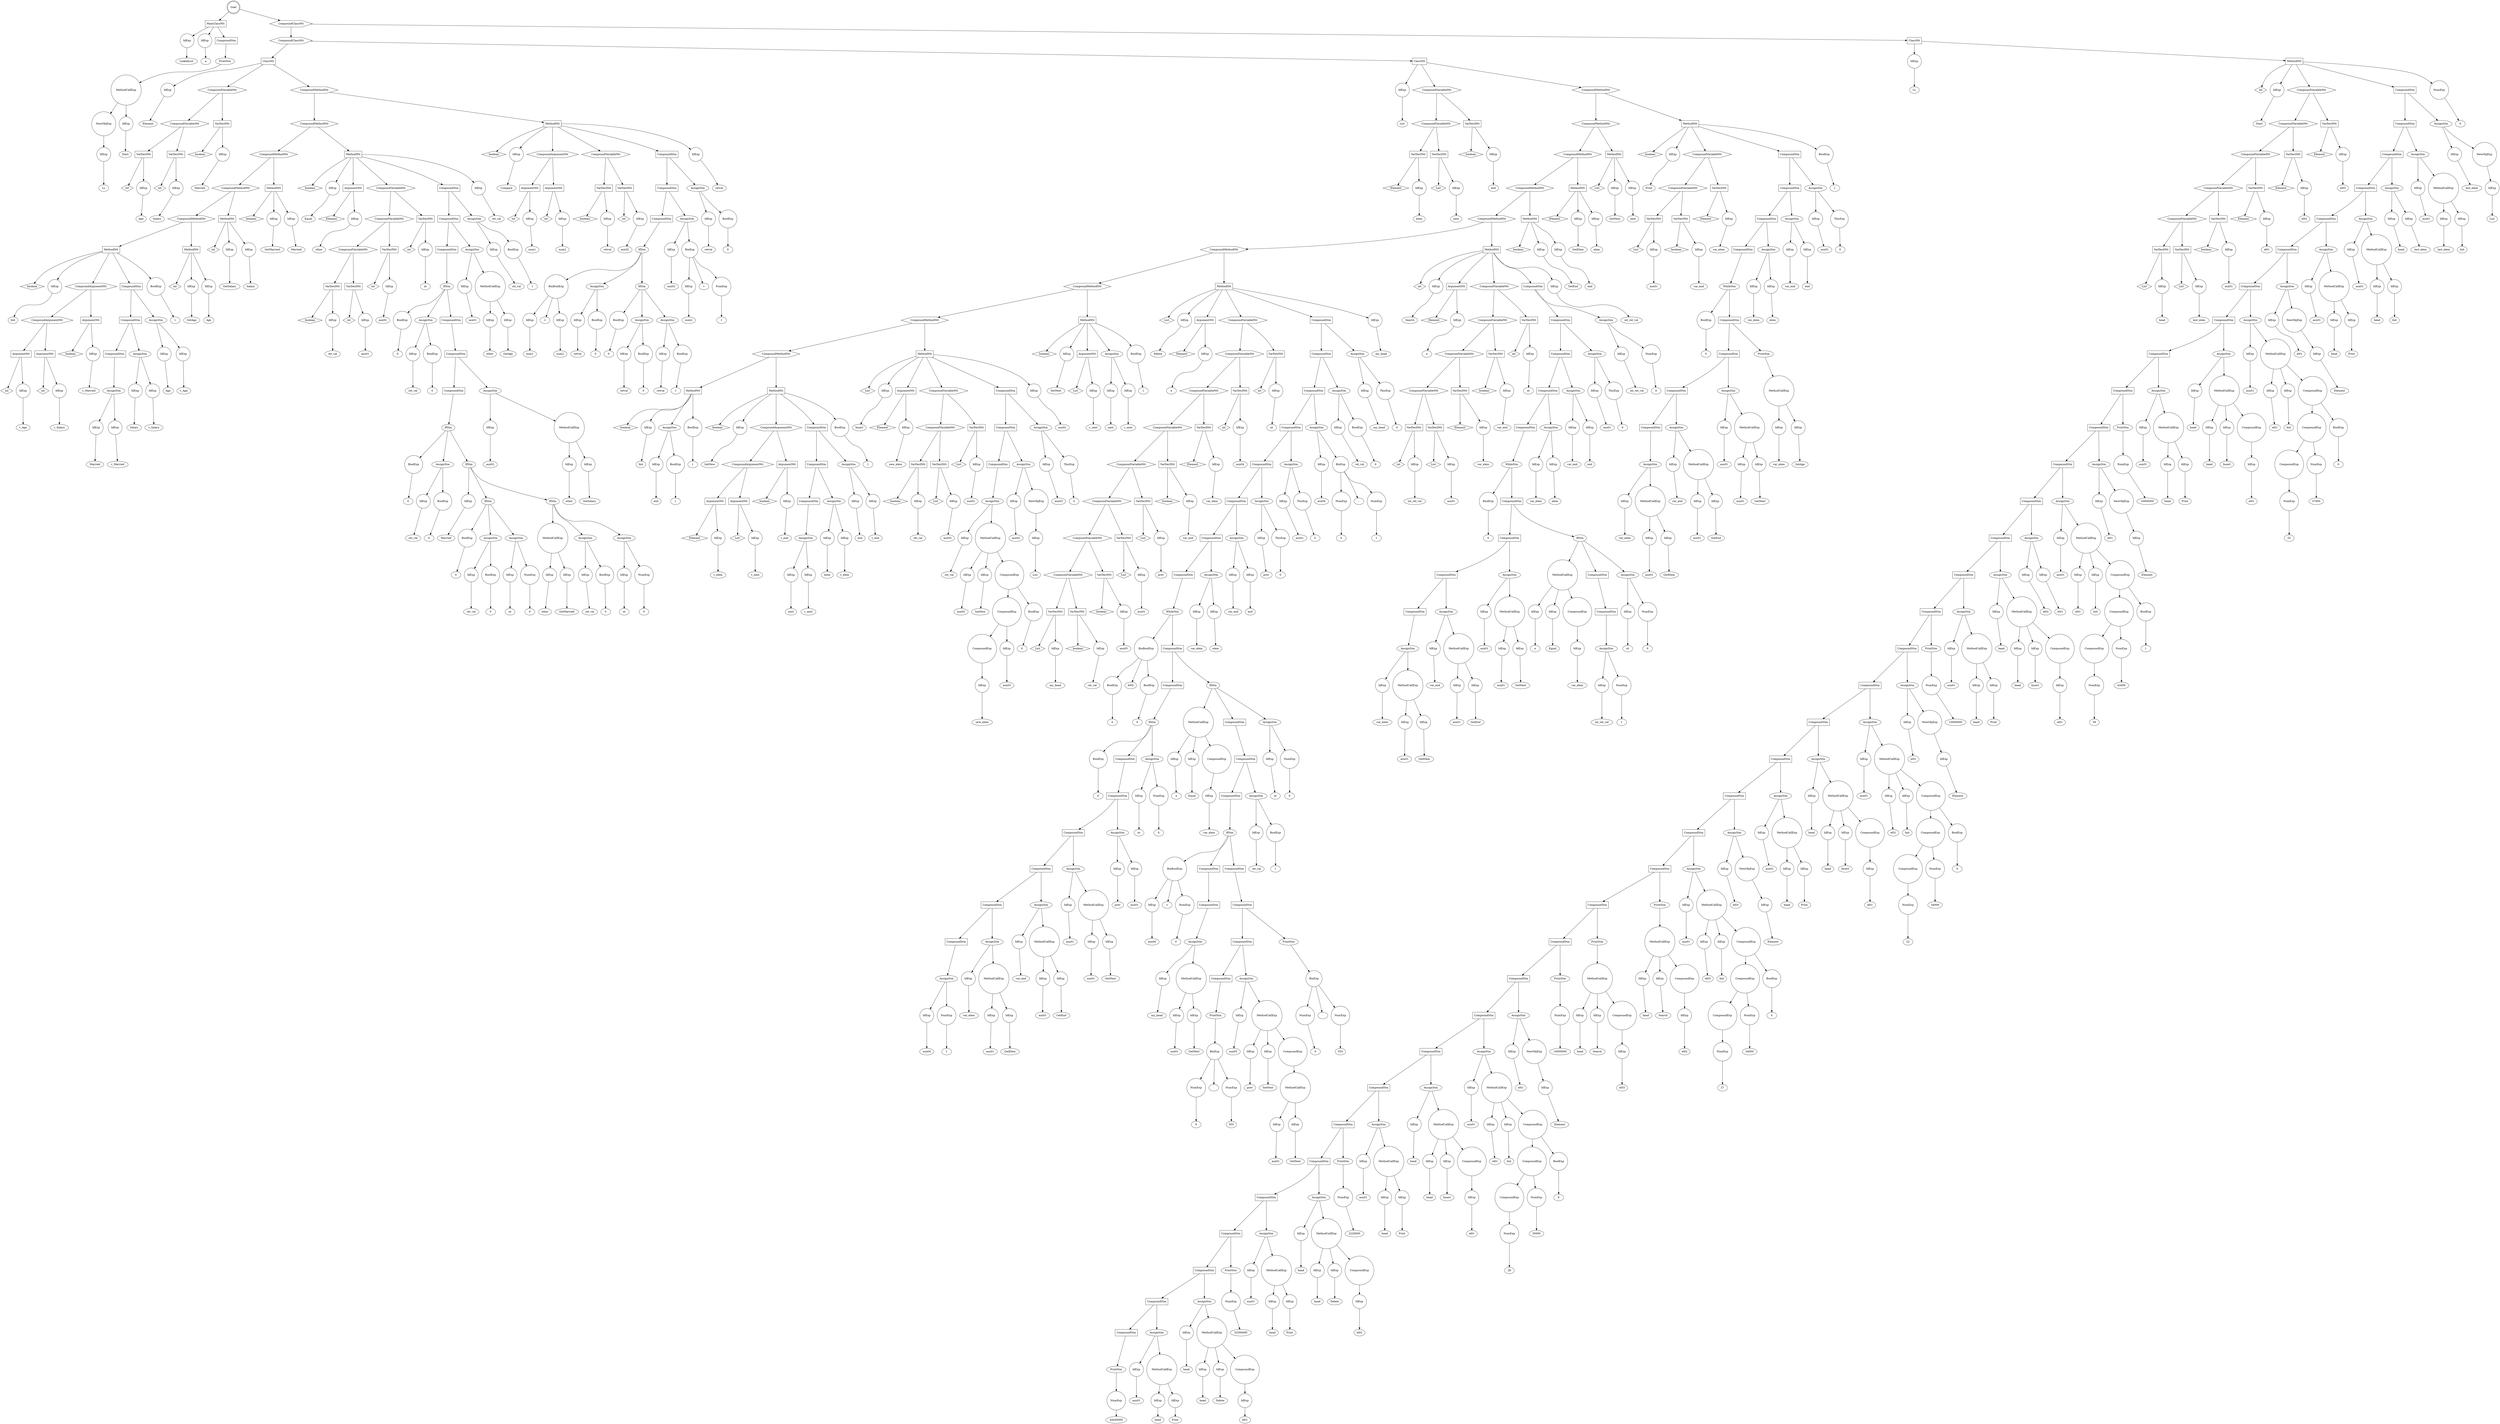 digraph my_graph {
-1261391120;
-1261391120[label = "Goal", shape = "doublecircle"];
-1261391120->-1261434416;
-1261434416[label = "MainClassNtt", shape = "box"];
-1261434416->-1261434080
-1261434080[label = "IdExp", shape = "circle"];
-1261434080->-1261434064;
-1261434064[label = "LinkedList"];
-1261434416->-1261434128
-1261434128[label = "IdExp", shape = "circle"];
-1261434128->-1261434112;
-1261434112[label = "a"];
-1261434416->-1261434368;
-1261434368[label = "CompoundStm", shape = "polygon"];
-1261434368->-1259338736;
-1259338736[label = "PrintStm", shape = "ellipse"];
-1259338736->-1261434320
-1261434320[label = "MethodCallExp", shape = "circle"];
-1261434320->-1261434224
-1261434224[label = "NewObjExp", shape = "circle"];
-1261434224->-1261434176
-1261434176[label = "IdExp", shape = "circle"];
-1261434176->-1261434160;
-1261434160[label = "LL"];
-1261434320->-1261434272
-1261434272[label = "IdExp", shape = "circle"];
-1261434272->-1261434256;
-1261434256[label = "Start"];
-1261391120->-1261391072;
-1261391072[label = "CompoundClassNtt", shape = "hexagon"];
-1261391072->-1261403168;
-1261403168[label = "CompoundClassNtt", shape = "hexagon"];
-1261403168->-1261425296;
-1261425296[label = "ClassNtt", shape = "box"];
-1261425296->-1261434464
-1261434464[label = "IdExp", shape = "circle"];
-1261434464->-1261434448;
-1261434448[label = "Element"];
-1261425296->-1261435040;
-1261435040[label = "CompoundVariableNtt", shape = "hexagon"];
-1261435040->-1261434848;
-1261434848[label = "CompoundVariableNtt", shape = "hexagon"];
-1261434848->-1261434608;
-1261434608[label = "VarDeclNtt", shape = "box"];
-1261434608->-1261434512;
-1261434512[label = "int", shape = "diamond" ];
-1261434608->-1261434560
-1261434560[label = "IdExp", shape = "circle"];
-1261434560->-1261434544;
-1261434544[label = "Age"];
-1261434848->-1261434800;
-1261434800[label = "VarDeclNtt", shape = "box"];
-1261434800->-1261434704;
-1261434704[label = "int", shape = "diamond" ];
-1261434800->-1261434752
-1261434752[label = "IdExp", shape = "circle"];
-1261434752->-1261434736;
-1261434736[label = "Salary"];
-1261435040->-1261434992;
-1261434992[label = "VarDeclNtt", shape = "box"];
-1261434992->-1261434896;
-1261434896[label = "boolean", shape = "diamond" ];
-1261434992->-1261434944
-1261434944[label = "IdExp", shape = "circle"];
-1261434944->-1261434928;
-1261434928[label = "Married"];
-1261425296->-1261425248;
-1261425248[label = "CompoundMethodNtt", shape = "hexagon"];
-1261425248->-1261429040;
-1261429040[label = "CompoundMethodNtt", shape = "hexagon"];
-1261429040->-1261430816;
-1261430816[label = "CompoundMethodNtt", shape = "hexagon"];
-1261430816->-1261436768;
-1261436768[label = "CompoundMethodNtt", shape = "hexagon"];
-1261436768->-1261436576;
-1261436576[label = "CompoundMethodNtt", shape = "hexagon"];
-1261436576->-1250949744;
-1250949744[label = "MethodNtt", shape = "box"];
-1250949744->-1261435088;
-1261435088[label = "boolean", shape = "diamond" ];
-1250949744->-1261435136
-1261435136[label = "IdExp", shape = "circle"];
-1261435136->-1261435120;
-1261435120[label = "Init"];
-1250949744->-1261435712;
-1261435712[label = "CompoundArgumentNtt", shape = "hexagon"];
-1261435712->-1261435520;
-1261435520[label = "CompoundArgumentNtt", shape = "hexagon"];
-1261435520->-1261435280;
-1261435280[label = "ArgumentNtt", shape = "box"];
-1261435280->-1261435184;
-1261435184[label = "int", shape = "diamond" ];
-1261435280->-1261435232
-1261435232[label = "IdExp", shape = "circle"];
-1261435232->-1261435216;
-1261435216[label = "v_Age"];
-1261435520->-1261435472;
-1261435472[label = "ArgumentNtt", shape = "box"];
-1261435472->-1261435376;
-1261435376[label = "int", shape = "diamond" ];
-1261435472->-1261435424
-1261435424[label = "IdExp", shape = "circle"];
-1261435424->-1261435408;
-1261435408[label = "v_Salary"];
-1261435712->-1261435664;
-1261435664[label = "ArgumentNtt", shape = "box"];
-1261435664->-1261435568;
-1261435568[label = "boolean", shape = "diamond" ];
-1261435664->-1261435616
-1261435616[label = "IdExp", shape = "circle"];
-1261435616->-1261435600;
-1261435600[label = "v_Married"];
-1250949744->-1261436288;
-1261436288[label = "CompoundStm", shape = "polygon"];
-1261436288->-1261436240;
-1261436240[label = "CompoundStm", shape = "polygon"];
-1261436240->-1261436192;
-1261436192[label = "CompoundStm", shape = "polygon"];
-1261436192->-1261436144;
-1261436144[label = "AssignStm", shape = "ellipse"];
-1261436144->-1261436048
-1261436048[label = "IdExp", shape = "circle"];
-1261436048->-1261436032;
-1261436032[label = "Married"];
-1261436144->-1261436096
-1261436096[label = "IdExp", shape = "circle"];
-1261436096->-1261436080;
-1261436080[label = "v_Married"];
-1261436240->-1261436000;
-1261436000[label = "AssignStm", shape = "ellipse"];
-1261436000->-1261435904
-1261435904[label = "IdExp", shape = "circle"];
-1261435904->-1261435888;
-1261435888[label = "Salary"];
-1261436000->-1261435952
-1261435952[label = "IdExp", shape = "circle"];
-1261435952->-1261435936;
-1261435936[label = "v_Salary"];
-1261436288->-1261435856;
-1261435856[label = "AssignStm", shape = "ellipse"];
-1261435856->-1261435760
-1261435760[label = "IdExp", shape = "circle"];
-1261435760->-1261435744;
-1261435744[label = "Age"];
-1261435856->-1261435808
-1261435808[label = "IdExp", shape = "circle"];
-1261435808->-1261435792;
-1261435792[label = "v_Age"];
-1250949744->-1261436336
-1261436336[label = "BoolExp", shape = "circle"];
-1261436336->-1261436320;
-1261436320[label = "1"];
-1261436576->-1250949872;
-1250949872[label = "MethodNtt", shape = "box"];
-1250949872->-1261436432;
-1261436432[label = "int", shape = "diamond" ];
-1250949872->-1261436480
-1261436480[label = "IdExp", shape = "circle"];
-1261436480->-1261436464;
-1261436464[label = "GetAge"];
-1250949872->-1261436528
-1261436528[label = "IdExp", shape = "circle"];
-1261436528->-1261436512;
-1261436512[label = "Age"];
-1261436768->-1250950000;
-1250950000[label = "MethodNtt", shape = "box"];
-1250950000->-1261436624;
-1261436624[label = "int", shape = "diamond" ];
-1250950000->-1261436672
-1261436672[label = "IdExp", shape = "circle"];
-1261436672->-1261436656;
-1261436656[label = "GetSalary"];
-1250950000->-1261436720
-1261436720[label = "IdExp", shape = "circle"];
-1261436720->-1261436704;
-1261436704[label = "Salary"];
-1261430816->-1250950128;
-1250950128[label = "MethodNtt", shape = "box"];
-1250950128->-1261436816;
-1261436816[label = "boolean", shape = "diamond" ];
-1250950128->-1261436864
-1261436864[label = "IdExp", shape = "circle"];
-1261436864->-1261436848;
-1261436848[label = "GetMarried"];
-1250950128->-1261436912
-1261436912[label = "IdExp", shape = "circle"];
-1261436912->-1261436896;
-1261436896[label = "Married"];
-1261429040->-1250950640;
-1250950640[label = "MethodNtt", shape = "box"];
-1250950640->-1261430864;
-1261430864[label = "boolean", shape = "diamond" ];
-1250950640->-1261430912
-1261430912[label = "IdExp", shape = "circle"];
-1261430912->-1261430896;
-1261430896[label = "Equal"];
-1250950640->-1261431104;
-1261431104[label = "ArgumentNtt", shape = "box"];
-1261431104->-1261431008;
-1261431008[label = "Element", shape = "diamond" ];
-1261431104->-1261431056
-1261431056[label = "IdExp", shape = "circle"];
-1261431056->-1261431040;
-1261431040[label = "other"];
-1250950640->-1261431920;
-1261431920[label = "CompoundVariableNtt", shape = "hexagon"];
-1261431920->-1261431728;
-1261431728[label = "CompoundVariableNtt", shape = "hexagon"];
-1261431728->-1261431536;
-1261431536[label = "CompoundVariableNtt", shape = "hexagon"];
-1261431536->-1261431296;
-1261431296[label = "VarDeclNtt", shape = "box"];
-1261431296->-1261431200;
-1261431200[label = "boolean", shape = "diamond" ];
-1261431296->-1261431248
-1261431248[label = "IdExp", shape = "circle"];
-1261431248->-1261431232;
-1261431232[label = "ret_val"];
-1261431536->-1261431488;
-1261431488[label = "VarDeclNtt", shape = "box"];
-1261431488->-1261431392;
-1261431392[label = "int", shape = "diamond" ];
-1261431488->-1261431440
-1261431440[label = "IdExp", shape = "circle"];
-1261431440->-1261431424;
-1261431424[label = "aux01"];
-1261431728->-1261431680;
-1261431680[label = "VarDeclNtt", shape = "box"];
-1261431680->-1261431584;
-1261431584[label = "int", shape = "diamond" ];
-1261431680->-1261431632
-1261431632[label = "IdExp", shape = "circle"];
-1261431632->-1261431616;
-1261431616[label = "aux02"];
-1261431920->-1261431872;
-1261431872[label = "VarDeclNtt", shape = "box"];
-1261431872->-1261431776;
-1261431776[label = "int", shape = "diamond" ];
-1261431872->-1261431824
-1261431824[label = "IdExp", shape = "circle"];
-1261431824->-1261431808;
-1261431808[label = "nt"];
-1250950640->-1261428944;
-1261428944[label = "CompoundStm", shape = "polygon"];
-1261428944->-1261428896;
-1261428896[label = "CompoundStm", shape = "polygon"];
-1261428896->-1261428848;
-1261428848[label = "CompoundStm", shape = "polygon"];
-1261428848->-1261428800;
-1261428800[label = "IfStm", shape = "ellipse"];
-1261428800->-1261432688
-1261432688[label = "BoolExp", shape = "circle"];
-1261432688->-1261432672;
-1261432672[label = "0"];
-1261428800->-1261432832;
-1261432832[label = "AssignStm", shape = "ellipse"];
-1261432832->-1261432736
-1261432736[label = "IdExp", shape = "circle"];
-1261432736->-1261432720;
-1261432720[label = "ret_val"];
-1261432832->-1261432784
-1261432784[label = "BoolExp", shape = "circle"];
-1261432784->-1261432768;
-1261432768[label = "0"];
-1261428800->-1261428752;
-1261428752[label = "CompoundStm", shape = "polygon"];
-1261428752->-1261428704;
-1261428704[label = "CompoundStm", shape = "polygon"];
-1261428704->-1261428656;
-1261428656[label = "CompoundStm", shape = "polygon"];
-1261428656->-1261428608;
-1261428608[label = "IfStm", shape = "ellipse"];
-1261428608->-1261433456
-1261433456[label = "BoolExp", shape = "circle"];
-1261433456->-1261433440;
-1261433440[label = "0"];
-1261428608->-1261433600;
-1261433600[label = "AssignStm", shape = "ellipse"];
-1261433600->-1261433504
-1261433504[label = "IdExp", shape = "circle"];
-1261433504->-1261433488;
-1261433488[label = "ret_val"];
-1261433600->-1261433552
-1261433552[label = "BoolExp", shape = "circle"];
-1261433552->-1261433536;
-1261433536[label = "0"];
-1261428608->-1261428560;
-1261428560[label = "IfStm", shape = "ellipse"];
-1261428560->-1261433648
-1261433648[label = "IdExp", shape = "circle"];
-1261433648->-1261433632;
-1261433632[label = "Married"];
-1261428560->-1261428032;
-1261428032[label = "IfStm", shape = "ellipse"];
-1261428032->-1261433840
-1261433840[label = "BoolExp", shape = "circle"];
-1261433840->-1261433824;
-1261433824[label = "0"];
-1261428032->-1261427840;
-1261427840[label = "AssignStm", shape = "ellipse"];
-1261427840->-1261427744
-1261427744[label = "IdExp", shape = "circle"];
-1261427744->-1261427728;
-1261427728[label = "ret_val"];
-1261427840->-1261427792
-1261427792[label = "BoolExp", shape = "circle"];
-1261427792->-1261427776;
-1261427776[label = "0"];
-1261428032->-1261427984;
-1261427984[label = "AssignStm", shape = "ellipse"];
-1261427984->-1261427888
-1261427888[label = "IdExp", shape = "circle"];
-1261427888->-1261427872;
-1261427872[label = "nt"];
-1261427984->-1261427936
-1261427936[label = "NumExp", shape = "circle"];
-1261427936->-1261427920;
-1261427920[label = "0"];
-1261428560->-1261428512;
-1261428512[label = "IfStm", shape = "ellipse"];
-1261428512->-1261428176
-1261428176[label = "MethodCallExp", shape = "circle"];
-1261428176->-1261428080
-1261428080[label = "IdExp", shape = "circle"];
-1261428080->-1261428064;
-1261428064[label = "other"];
-1261428176->-1261428128
-1261428128[label = "IdExp", shape = "circle"];
-1261428128->-1261428112;
-1261428112[label = "GetMarried"];
-1261428512->-1261428320;
-1261428320[label = "AssignStm", shape = "ellipse"];
-1261428320->-1261428224
-1261428224[label = "IdExp", shape = "circle"];
-1261428224->-1261428208;
-1261428208[label = "ret_val"];
-1261428320->-1261428272
-1261428272[label = "BoolExp", shape = "circle"];
-1261428272->-1261428256;
-1261428256[label = "0"];
-1261428512->-1261428464;
-1261428464[label = "AssignStm", shape = "ellipse"];
-1261428464->-1261428368
-1261428368[label = "IdExp", shape = "circle"];
-1261428368->-1261428352;
-1261428352[label = "nt"];
-1261428464->-1261428416
-1261428416[label = "NumExp", shape = "circle"];
-1261428416->-1261428400;
-1261428400[label = "0"];
-1261428704->-1261433072;
-1261433072[label = "AssignStm", shape = "ellipse"];
-1261433072->-1261432880
-1261432880[label = "IdExp", shape = "circle"];
-1261432880->-1261432864;
-1261432864[label = "aux02"];
-1261433072->-1261433024
-1261433024[label = "MethodCallExp", shape = "circle"];
-1261433024->-1261432928
-1261432928[label = "IdExp", shape = "circle"];
-1261432928->-1261432912;
-1261432912[label = "other"];
-1261433024->-1261432976
-1261432976[label = "IdExp", shape = "circle"];
-1261432976->-1261432960;
-1261432960[label = "GetSalary"];
-1261428896->-1261432304;
-1261432304[label = "AssignStm", shape = "ellipse"];
-1261432304->-1261432112
-1261432112[label = "IdExp", shape = "circle"];
-1261432112->-1261432096;
-1261432096[label = "aux01"];
-1261432304->-1261432256
-1261432256[label = "MethodCallExp", shape = "circle"];
-1261432256->-1261432160
-1261432160[label = "IdExp", shape = "circle"];
-1261432160->-1261432144;
-1261432144[label = "other"];
-1261432256->-1261432208
-1261432208[label = "IdExp", shape = "circle"];
-1261432208->-1261432192;
-1261432192[label = "GetAge"];
-1261428944->-1261432064;
-1261432064[label = "AssignStm", shape = "ellipse"];
-1261432064->-1261431968
-1261431968[label = "IdExp", shape = "circle"];
-1261431968->-1261431952;
-1261431952[label = "ret_val"];
-1261432064->-1261432016
-1261432016[label = "BoolExp", shape = "circle"];
-1261432016->-1261432000;
-1261432000[label = "1"];
-1250950640->-1261428992
-1261428992[label = "IdExp", shape = "circle"];
-1261428992->-1261428976;
-1261428976[label = "ret_val"];
-1261425248->-1250950896;
-1250950896[label = "MethodNtt", shape = "box"];
-1250950896->-1261429088;
-1261429088[label = "boolean", shape = "diamond" ];
-1250950896->-1261429136
-1261429136[label = "IdExp", shape = "circle"];
-1261429136->-1261429120;
-1261429120[label = "Compare"];
-1250950896->-1261429520;
-1261429520[label = "CompoundArgumentNtt", shape = "hexagon"];
-1261429520->-1261429280;
-1261429280[label = "ArgumentNtt", shape = "box"];
-1261429280->-1261429184;
-1261429184[label = "int", shape = "diamond" ];
-1261429280->-1261429232
-1261429232[label = "IdExp", shape = "circle"];
-1261429232->-1261429216;
-1261429216[label = "num1"];
-1261429520->-1261429472;
-1261429472[label = "ArgumentNtt", shape = "box"];
-1261429472->-1261429376;
-1261429376[label = "int", shape = "diamond" ];
-1261429472->-1261429424
-1261429424[label = "IdExp", shape = "circle"];
-1261429424->-1261429408;
-1261429408[label = "num2"];
-1250950896->-1261429904;
-1261429904[label = "CompoundVariableNtt", shape = "hexagon"];
-1261429904->-1261429664;
-1261429664[label = "VarDeclNtt", shape = "box"];
-1261429664->-1261429568;
-1261429568[label = "boolean", shape = "diamond" ];
-1261429664->-1261429616
-1261429616[label = "IdExp", shape = "circle"];
-1261429616->-1261429600;
-1261429600[label = "retval"];
-1261429904->-1261429856;
-1261429856[label = "VarDeclNtt", shape = "box"];
-1261429856->-1261429760;
-1261429760[label = "int", shape = "diamond" ];
-1261429856->-1261429808
-1261429808[label = "IdExp", shape = "circle"];
-1261429808->-1261429792;
-1261429792[label = "aux02"];
-1250950896->-1261425152;
-1261425152[label = "CompoundStm", shape = "polygon"];
-1261425152->-1261425104;
-1261425104[label = "CompoundStm", shape = "polygon"];
-1261425104->-1261425056;
-1261425056[label = "CompoundStm", shape = "polygon"];
-1261425056->-1261425008;
-1261425008[label = "IfStm", shape = "ellipse"];
-1261425008->-1261430432;
-1261430432[label = "BinBoolExp", shape = "circle"];
-1261430432->-1261430336
-1261430336[label = "IdExp", shape = "circle"];
-1261430336->-1261430320;
-1261430320[label = "num1"];
-1261430432->-1261430408;
-1261430408[label = "<" ];
-1261430432->-1261430384
-1261430384[label = "IdExp", shape = "circle"];
-1261430384->-1261430368;
-1261430368[label = "num2"];
-1261425008->-1261430576;
-1261430576[label = "AssignStm", shape = "ellipse"];
-1261430576->-1261430480
-1261430480[label = "IdExp", shape = "circle"];
-1261430480->-1261430464;
-1261430464[label = "retval"];
-1261430576->-1261430528
-1261430528[label = "BoolExp", shape = "circle"];
-1261430528->-1261430512;
-1261430512[label = "0"];
-1261425008->-1261424960;
-1261424960[label = "IfStm", shape = "ellipse"];
-1261424960->-1261430768
-1261430768[label = "BoolExp", shape = "circle"];
-1261430768->-1261430752;
-1261430752[label = "0"];
-1261424960->-1261424768;
-1261424768[label = "AssignStm", shape = "ellipse"];
-1261424768->-1261424672
-1261424672[label = "IdExp", shape = "circle"];
-1261424672->-1261424656;
-1261424656[label = "retval"];
-1261424768->-1261424720
-1261424720[label = "BoolExp", shape = "circle"];
-1261424720->-1261424704;
-1261424704[label = "0"];
-1261424960->-1261424912;
-1261424912[label = "AssignStm", shape = "ellipse"];
-1261424912->-1261424816
-1261424816[label = "IdExp", shape = "circle"];
-1261424816->-1261424800;
-1261424800[label = "retval"];
-1261424912->-1261424864
-1261424864[label = "BoolExp", shape = "circle"];
-1261424864->-1261424848;
-1261424848[label = "1"];
-1261425104->-1261430288;
-1261430288[label = "AssignStm", shape = "ellipse"];
-1261430288->-1261430096
-1261430096[label = "IdExp", shape = "circle"];
-1261430096->-1261430080;
-1261430080[label = "aux02"];
-1261430288->-1261430240;
-1261430240[label = "BinExp", shape = "circle"];
-1261430240->-1261430144
-1261430144[label = "IdExp", shape = "circle"];
-1261430144->-1261430128;
-1261430128[label = "num2"];
-1261430240->-1261430216;
-1261430216[label = "+" ];
-1261430240->-1261430192
-1261430192[label = "NumExp", shape = "circle"];
-1261430192->-1261430176;
-1261430176[label = "1"];
-1261425152->-1261430048;
-1261430048[label = "AssignStm", shape = "ellipse"];
-1261430048->-1261429952
-1261429952[label = "IdExp", shape = "circle"];
-1261429952->-1261429936;
-1261429936[label = "retval"];
-1261430048->-1261430000
-1261430000[label = "BoolExp", shape = "circle"];
-1261430000->-1261429984;
-1261429984[label = "0"];
-1250950896->-1261425200
-1261425200[label = "IdExp", shape = "circle"];
-1261425200->-1261425184;
-1261425184[label = "retval"];
-1261403168->-1261409264;
-1261409264[label = "ClassNtt", shape = "box"];
-1261409264->-1261425392
-1261425392[label = "IdExp", shape = "circle"];
-1261425392->-1261425376;
-1261425376[label = "List"];
-1261409264->-1261426064;
-1261426064[label = "CompoundVariableNtt", shape = "hexagon"];
-1261426064->-1261425872;
-1261425872[label = "CompoundVariableNtt", shape = "hexagon"];
-1261425872->-1261425584;
-1261425584[label = "VarDeclNtt", shape = "box"];
-1261425584->-1261425488;
-1261425488[label = "Element", shape = "diamond" ];
-1261425584->-1261425536
-1261425536[label = "IdExp", shape = "circle"];
-1261425536->-1261425520;
-1261425520[label = "elem"];
-1261425872->-1261425824;
-1261425824[label = "VarDeclNtt", shape = "box"];
-1261425824->-1261425728;
-1261425728[label = "List", shape = "diamond" ];
-1261425824->-1261425776
-1261425776[label = "IdExp", shape = "circle"];
-1261425776->-1261425760;
-1261425760[label = "next"];
-1261426064->-1261426016;
-1261426016[label = "VarDeclNtt", shape = "box"];
-1261426016->-1261425920;
-1261425920[label = "boolean", shape = "diamond" ];
-1261426016->-1261425968
-1261425968[label = "IdExp", shape = "circle"];
-1261425968->-1261425952;
-1261425952[label = "end"];
-1261409264->-1261409216;
-1261409216[label = "CompoundMethodNtt", shape = "hexagon"];
-1261409216->-1261406528;
-1261406528[label = "CompoundMethodNtt", shape = "hexagon"];
-1261406528->-1261406288;
-1261406288[label = "CompoundMethodNtt", shape = "hexagon"];
-1261406288->-1261412192;
-1261412192[label = "CompoundMethodNtt", shape = "hexagon"];
-1261412192->-1261412000;
-1261412000[label = "CompoundMethodNtt", shape = "hexagon"];
-1261412000->-1261414112;
-1261414112[label = "CompoundMethodNtt", shape = "hexagon"];
-1261414112->-1261424528;
-1261424528[label = "CompoundMethodNtt", shape = "hexagon"];
-1261424528->-1261423904;
-1261423904[label = "CompoundMethodNtt", shape = "hexagon"];
-1261423904->-1261421744;
-1261421744[label = "CompoundMethodNtt", shape = "hexagon"];
-1261421744->-1250943024;
-1250943024[label = "MethodNtt", shape = "box"];
-1250943024->-1261426112;
-1261426112[label = "boolean", shape = "diamond" ];
-1250943024->-1261426160
-1261426160[label = "IdExp", shape = "circle"];
-1261426160->-1261426144;
-1261426144[label = "Init"];
-1250943024->-1261426304;
-1261426304[label = "AssignStm", shape = "ellipse"];
-1261426304->-1261426208
-1261426208[label = "IdExp", shape = "circle"];
-1261426208->-1261426192;
-1261426192[label = "end"];
-1261426304->-1261426256
-1261426256[label = "BoolExp", shape = "circle"];
-1261426256->-1261426240;
-1261426240[label = "1"];
-1250943024->-1261426400
-1261426400[label = "BoolExp", shape = "circle"];
-1261426400->-1261426384;
-1261426384[label = "1"];
-1261421744->-1250943344;
-1250943344[label = "MethodNtt", shape = "box"];
-1250943344->-1261426496;
-1261426496[label = "boolean", shape = "diamond" ];
-1250943344->-1261426544
-1261426544[label = "IdExp", shape = "circle"];
-1261426544->-1261426528;
-1261426528[label = "InitNew"];
-1250943344->-1261427216;
-1261427216[label = "CompoundArgumentNtt", shape = "hexagon"];
-1261427216->-1261427024;
-1261427024[label = "CompoundArgumentNtt", shape = "hexagon"];
-1261427024->-1261426736;
-1261426736[label = "ArgumentNtt", shape = "box"];
-1261426736->-1261426640;
-1261426640[label = "Element", shape = "diamond" ];
-1261426736->-1261426688
-1261426688[label = "IdExp", shape = "circle"];
-1261426688->-1261426672;
-1261426672[label = "v_elem"];
-1261427024->-1261426976;
-1261426976[label = "ArgumentNtt", shape = "box"];
-1261426976->-1261426880;
-1261426880[label = "List", shape = "diamond" ];
-1261426976->-1261426928
-1261426928[label = "IdExp", shape = "circle"];
-1261426928->-1261426912;
-1261426912[label = "v_next"];
-1261427216->-1261427168;
-1261427168[label = "ArgumentNtt", shape = "box"];
-1261427168->-1261427072;
-1261427072[label = "boolean", shape = "diamond" ];
-1261427168->-1261427120
-1261427120[label = "IdExp", shape = "circle"];
-1261427120->-1261427104;
-1261427104[label = "v_end"];
-1250943344->-1261421648;
-1261421648[label = "CompoundStm", shape = "polygon"];
-1261421648->-1261421600;
-1261421600[label = "CompoundStm", shape = "polygon"];
-1261421600->-1261427696;
-1261427696[label = "CompoundStm", shape = "polygon"];
-1261427696->-1261427648;
-1261427648[label = "AssignStm", shape = "ellipse"];
-1261427648->-1261427552
-1261427552[label = "IdExp", shape = "circle"];
-1261427552->-1261427536;
-1261427536[label = "next"];
-1261427648->-1261427600
-1261427600[label = "IdExp", shape = "circle"];
-1261427600->-1261427584;
-1261427584[label = "v_next"];
-1261421600->-1261427504;
-1261427504[label = "AssignStm", shape = "ellipse"];
-1261427504->-1261427408
-1261427408[label = "IdExp", shape = "circle"];
-1261427408->-1261427392;
-1261427392[label = "elem"];
-1261427504->-1261427456
-1261427456[label = "IdExp", shape = "circle"];
-1261427456->-1261427440;
-1261427440[label = "v_elem"];
-1261421648->-1261427360;
-1261427360[label = "AssignStm", shape = "ellipse"];
-1261427360->-1261427264
-1261427264[label = "IdExp", shape = "circle"];
-1261427264->-1261427248;
-1261427248[label = "end"];
-1261427360->-1261427312
-1261427312[label = "IdExp", shape = "circle"];
-1261427312->-1261427296;
-1261427296[label = "v_end"];
-1250943344->-1261421696
-1261421696[label = "BoolExp", shape = "circle"];
-1261421696->-1261421680;
-1261421680[label = "1"];
-1261423904->-1250943600;
-1250943600[label = "MethodNtt", shape = "box"];
-1250943600->-1261421840;
-1261421840[label = "List", shape = "diamond" ];
-1250943600->-1261421888
-1261421888[label = "IdExp", shape = "circle"];
-1261421888->-1261421872;
-1261421872[label = "Insert"];
-1250943600->-1261422080;
-1261422080[label = "ArgumentNtt", shape = "box"];
-1261422080->-1261421984;
-1261421984[label = "Element", shape = "diamond" ];
-1261422080->-1261422032
-1261422032[label = "IdExp", shape = "circle"];
-1261422032->-1261422016;
-1261422016[label = "new_elem"];
-1250943600->-1261422800;
-1261422800[label = "CompoundVariableNtt", shape = "hexagon"];
-1261422800->-1261422560;
-1261422560[label = "CompoundVariableNtt", shape = "hexagon"];
-1261422560->-1261422272;
-1261422272[label = "VarDeclNtt", shape = "box"];
-1261422272->-1261422176;
-1261422176[label = "boolean", shape = "diamond" ];
-1261422272->-1261422224
-1261422224[label = "IdExp", shape = "circle"];
-1261422224->-1261422208;
-1261422208[label = "ret_val"];
-1261422560->-1261422512;
-1261422512[label = "VarDeclNtt", shape = "box"];
-1261422512->-1261422416;
-1261422416[label = "List", shape = "diamond" ];
-1261422512->-1261422464
-1261422464[label = "IdExp", shape = "circle"];
-1261422464->-1261422448;
-1261422448[label = "aux03"];
-1261422800->-1261422752;
-1261422752[label = "VarDeclNtt", shape = "box"];
-1261422752->-1261422656;
-1261422656[label = "List", shape = "diamond" ];
-1261422752->-1261422704
-1261422704[label = "IdExp", shape = "circle"];
-1261422704->-1261422688;
-1261422688[label = "aux02"];
-1250943600->-1261423808;
-1261423808[label = "CompoundStm", shape = "polygon"];
-1261423808->-1261423760;
-1261423760[label = "CompoundStm", shape = "polygon"];
-1261423760->-1261423712;
-1261423712[label = "CompoundStm", shape = "polygon"];
-1261423712->-1261423664;
-1261423664[label = "AssignStm", shape = "ellipse"];
-1261423664->-1261423184
-1261423184[label = "IdExp", shape = "circle"];
-1261423184->-1261423168;
-1261423168[label = "ret_val"];
-1261423664->-1261423616
-1261423616[label = "MethodCallExp", shape = "circle"];
-1261423616->-1261423232
-1261423232[label = "IdExp", shape = "circle"];
-1261423232->-1261423216;
-1261423216[label = "aux02"];
-1261423616->-1261423280
-1261423280[label = "IdExp", shape = "circle"];
-1261423280->-1261423264;
-1261423264[label = "InitNew"];
-1261423616->-1261423568;
-1261423568[label = "CompoundExp", shape = "circle"];
-1261423568->-1261423472;
-1261423472[label = "CompoundExp", shape = "circle"];
-1261423472->-1261423376;
-1261423376[label = "CompoundExp", shape = "circle"];
-1261423376->-1261423328
-1261423328[label = "IdExp", shape = "circle"];
-1261423328->-1261423312;
-1261423312[label = "new_elem"];
-1261423472->-1261423424
-1261423424[label = "IdExp", shape = "circle"];
-1261423424->-1261423408;
-1261423408[label = "aux03"];
-1261423568->-1261423520
-1261423520[label = "BoolExp", shape = "circle"];
-1261423520->-1261423504;
-1261423504[label = "0"];
-1261423760->-1261423136;
-1261423136[label = "AssignStm", shape = "ellipse"];
-1261423136->-1261422992
-1261422992[label = "IdExp", shape = "circle"];
-1261422992->-1261422976;
-1261422976[label = "aux02"];
-1261423136->-1261423088
-1261423088[label = "NewObjExp", shape = "circle"];
-1261423088->-1261423040
-1261423040[label = "IdExp", shape = "circle"];
-1261423040->-1261423024;
-1261423024[label = "List"];
-1261423808->-1261422944;
-1261422944[label = "AssignStm", shape = "ellipse"];
-1261422944->-1261422848
-1261422848[label = "IdExp", shape = "circle"];
-1261422848->-1261422832;
-1261422832[label = "aux03"];
-1261422944->-1261422896
-1261422896[label = "ThisExp", shape = "circle"];
-1261422896->-1261422880;
-1261422880[label = "0"];
-1250943600->-1261423856
-1261423856[label = "IdExp", shape = "circle"];
-1261423856->-1261423840;
-1261423840[label = "aux02"];
-1261424528->-1250943728;
-1250943728[label = "MethodNtt", shape = "box"];
-1250943728->-1261423952;
-1261423952[label = "boolean", shape = "diamond" ];
-1250943728->-1261424000
-1261424000[label = "IdExp", shape = "circle"];
-1261424000->-1261423984;
-1261423984[label = "SetNext"];
-1250943728->-1261424192;
-1261424192[label = "ArgumentNtt", shape = "box"];
-1261424192->-1261424096;
-1261424096[label = "List", shape = "diamond" ];
-1261424192->-1261424144
-1261424144[label = "IdExp", shape = "circle"];
-1261424144->-1261424128;
-1261424128[label = "v_next"];
-1250943728->-1261424384;
-1261424384[label = "AssignStm", shape = "ellipse"];
-1261424384->-1261424288
-1261424288[label = "IdExp", shape = "circle"];
-1261424288->-1261424272;
-1261424272[label = "next"];
-1261424384->-1261424336
-1261424336[label = "IdExp", shape = "circle"];
-1261424336->-1261424320;
-1261424320[label = "v_next"];
-1250943728->-1261424480
-1261424480[label = "BoolExp", shape = "circle"];
-1261424480->-1261424464;
-1261424464[label = "1"];
-1261414112->-1250944496;
-1250944496[label = "MethodNtt", shape = "box"];
-1250944496->-1261424624;
-1261424624[label = "List", shape = "diamond" ];
-1250944496->-1261418528
-1261418528[label = "IdExp", shape = "circle"];
-1261418528->-1261418512;
-1261418512[label = "Delete"];
-1250944496->-1261418720;
-1261418720[label = "ArgumentNtt", shape = "box"];
-1261418720->-1261418624;
-1261418624[label = "Element", shape = "diamond" ];
-1261418720->-1261418672
-1261418672[label = "IdExp", shape = "circle"];
-1261418672->-1261418656;
-1261418656[label = "e"];
-1250944496->-1261420688;
-1261420688[label = "CompoundVariableNtt", shape = "hexagon"];
-1261420688->-1261420496;
-1261420496[label = "CompoundVariableNtt", shape = "hexagon"];
-1261420496->-1261420304;
-1261420304[label = "CompoundVariableNtt", shape = "hexagon"];
-1261420304->-1261420064;
-1261420064[label = "CompoundVariableNtt", shape = "hexagon"];
-1261420064->-1261419872;
-1261419872[label = "CompoundVariableNtt", shape = "hexagon"];
-1261419872->-1261419632;
-1261419632[label = "CompoundVariableNtt", shape = "hexagon"];
-1261419632->-1261419392;
-1261419392[label = "CompoundVariableNtt", shape = "hexagon"];
-1261419392->-1261419200;
-1261419200[label = "CompoundVariableNtt", shape = "hexagon"];
-1261419200->-1261418960;
-1261418960[label = "VarDeclNtt", shape = "box"];
-1261418960->-1261418864;
-1261418864[label = "List", shape = "diamond" ];
-1261418960->-1261418912
-1261418912[label = "IdExp", shape = "circle"];
-1261418912->-1261418896;
-1261418896[label = "my_head"];
-1261419200->-1261419152;
-1261419152[label = "VarDeclNtt", shape = "box"];
-1261419152->-1261419056;
-1261419056[label = "boolean", shape = "diamond" ];
-1261419152->-1261419104
-1261419104[label = "IdExp", shape = "circle"];
-1261419104->-1261419088;
-1261419088[label = "ret_val"];
-1261419392->-1261419344;
-1261419344[label = "VarDeclNtt", shape = "box"];
-1261419344->-1261419248;
-1261419248[label = "boolean", shape = "diamond" ];
-1261419344->-1261419296
-1261419296[label = "IdExp", shape = "circle"];
-1261419296->-1261419280;
-1261419280[label = "aux05"];
-1261419632->-1261419584;
-1261419584[label = "VarDeclNtt", shape = "box"];
-1261419584->-1261419488;
-1261419488[label = "List", shape = "diamond" ];
-1261419584->-1261419536
-1261419536[label = "IdExp", shape = "circle"];
-1261419536->-1261419520;
-1261419520[label = "aux01"];
-1261419872->-1261419824;
-1261419824[label = "VarDeclNtt", shape = "box"];
-1261419824->-1261419728;
-1261419728[label = "List", shape = "diamond" ];
-1261419824->-1261419776
-1261419776[label = "IdExp", shape = "circle"];
-1261419776->-1261419760;
-1261419760[label = "prev"];
-1261420064->-1261420016;
-1261420016[label = "VarDeclNtt", shape = "box"];
-1261420016->-1261419920;
-1261419920[label = "boolean", shape = "diamond" ];
-1261420016->-1261419968
-1261419968[label = "IdExp", shape = "circle"];
-1261419968->-1261419952;
-1261419952[label = "var_end"];
-1261420304->-1261420256;
-1261420256[label = "VarDeclNtt", shape = "box"];
-1261420256->-1261420160;
-1261420160[label = "Element", shape = "diamond" ];
-1261420256->-1261420208
-1261420208[label = "IdExp", shape = "circle"];
-1261420208->-1261420192;
-1261420192[label = "var_elem"];
-1261420496->-1261420448;
-1261420448[label = "VarDeclNtt", shape = "box"];
-1261420448->-1261420352;
-1261420352[label = "int", shape = "diamond" ];
-1261420448->-1261420400
-1261420400[label = "IdExp", shape = "circle"];
-1261420400->-1261420384;
-1261420384[label = "aux04"];
-1261420688->-1261420640;
-1261420640[label = "VarDeclNtt", shape = "box"];
-1261420640->-1261420544;
-1261420544[label = "int", shape = "diamond" ];
-1261420640->-1261420592
-1261420592[label = "IdExp", shape = "circle"];
-1261420592->-1261420576;
-1261420576[label = "nt"];
-1250944496->-1261414016;
-1261414016[label = "CompoundStm", shape = "polygon"];
-1261414016->-1261413968;
-1261413968[label = "CompoundStm", shape = "polygon"];
-1261413968->-1261413920;
-1261413920[label = "CompoundStm", shape = "polygon"];
-1261413920->-1261413872;
-1261413872[label = "CompoundStm", shape = "polygon"];
-1261413872->-1261413824;
-1261413824[label = "CompoundStm", shape = "polygon"];
-1261413824->-1261413776;
-1261413776[label = "CompoundStm", shape = "polygon"];
-1261413776->-1261413728;
-1261413728[label = "CompoundStm", shape = "polygon"];
-1261413728->-1261413680;
-1261413680[label = "CompoundStm", shape = "polygon"];
-1261413680->-1261413632;
-1261413632[label = "WhileStm", shape = "ellipse"];
-1261413632->-1261415888;
-1261415888[label = "BinBoolExp", shape = "circle"];
-1261415888->-1261415744
-1261415744[label = "BoolExp", shape = "circle"];
-1261415744->-1261415728;
-1261415728[label = "0"];
-1261415888->-1261415864;
-1261415864[label = "AND" ];
-1261415888->-1261415840
-1261415840[label = "BoolExp", shape = "circle"];
-1261415840->-1261415824;
-1261415824[label = "0"];
-1261413632->-1261413584;
-1261413584[label = "CompoundStm", shape = "polygon"];
-1261413584->-1261413536;
-1261413536[label = "CompoundStm", shape = "polygon"];
-1261413536->-1261413488;
-1261413488[label = "IfStm", shape = "ellipse"];
-1261413488->-1261418144
-1261418144[label = "BoolExp", shape = "circle"];
-1261418144->-1261418128;
-1261418128[label = "0"];
-1261413488->-1261413296;
-1261413296[label = "CompoundStm", shape = "polygon"];
-1261413296->-1261413248;
-1261413248[label = "CompoundStm", shape = "polygon"];
-1261413248->-1261413200;
-1261413200[label = "CompoundStm", shape = "polygon"];
-1261413200->-1261413152;
-1261413152[label = "CompoundStm", shape = "polygon"];
-1261413152->-1261413104;
-1261413104[label = "CompoundStm", shape = "polygon"];
-1261413104->-1261413056;
-1261413056[label = "CompoundStm", shape = "polygon"];
-1261413056->-1261413008;
-1261413008[label = "AssignStm", shape = "ellipse"];
-1261413008->-1261412912
-1261412912[label = "IdExp", shape = "circle"];
-1261412912->-1261412896;
-1261412896[label = "aux04"];
-1261413008->-1261412960
-1261412960[label = "NumExp", shape = "circle"];
-1261412960->-1261412944;
-1261412944[label = "1"];
-1261413104->-1261412864;
-1261412864[label = "AssignStm", shape = "ellipse"];
-1261412864->-1261412672
-1261412672[label = "IdExp", shape = "circle"];
-1261412672->-1261412656;
-1261412656[label = "var_elem"];
-1261412864->-1261412816
-1261412816[label = "MethodCallExp", shape = "circle"];
-1261412816->-1261412720
-1261412720[label = "IdExp", shape = "circle"];
-1261412720->-1261412704;
-1261412704[label = "aux01"];
-1261412816->-1261412768
-1261412768[label = "IdExp", shape = "circle"];
-1261412768->-1261412752;
-1261412752[label = "GetElem"];
-1261413152->-1261412624;
-1261412624[label = "AssignStm", shape = "ellipse"];
-1261412624->-1261412432
-1261412432[label = "IdExp", shape = "circle"];
-1261412432->-1261412416;
-1261412416[label = "var_end"];
-1261412624->-1261412576
-1261412576[label = "MethodCallExp", shape = "circle"];
-1261412576->-1261412480
-1261412480[label = "IdExp", shape = "circle"];
-1261412480->-1261412464;
-1261412464[label = "aux01"];
-1261412576->-1261412528
-1261412528[label = "IdExp", shape = "circle"];
-1261412528->-1261412512;
-1261412512[label = "GetEnd"];
-1261413200->-1261412384;
-1261412384[label = "AssignStm", shape = "ellipse"];
-1261412384->-1261418336
-1261418336[label = "IdExp", shape = "circle"];
-1261418336->-1261418320;
-1261418320[label = "aux01"];
-1261412384->-1261418480
-1261418480[label = "MethodCallExp", shape = "circle"];
-1261418480->-1261418384
-1261418384[label = "IdExp", shape = "circle"];
-1261418384->-1261418368;
-1261418368[label = "aux01"];
-1261418480->-1261418432
-1261418432[label = "IdExp", shape = "circle"];
-1261418432->-1261418416;
-1261418416[label = "GetNext"];
-1261413248->-1261418288;
-1261418288[label = "AssignStm", shape = "ellipse"];
-1261418288->-1261418192
-1261418192[label = "IdExp", shape = "circle"];
-1261418192->-1261418176;
-1261418176[label = "prev"];
-1261418288->-1261418240
-1261418240[label = "IdExp", shape = "circle"];
-1261418240->-1261418224;
-1261418224[label = "aux01"];
-1261413488->-1261413440;
-1261413440[label = "AssignStm", shape = "ellipse"];
-1261413440->-1261413344
-1261413344[label = "IdExp", shape = "circle"];
-1261413344->-1261413328;
-1261413328[label = "nt"];
-1261413440->-1261413392
-1261413392[label = "NumExp", shape = "circle"];
-1261413392->-1261413376;
-1261413376[label = "0"];
-1261413584->-1261418048;
-1261418048[label = "IfStm", shape = "ellipse"];
-1261418048->-1261416128
-1261416128[label = "MethodCallExp", shape = "circle"];
-1261416128->-1261415936
-1261415936[label = "IdExp", shape = "circle"];
-1261415936->-1261415920;
-1261415920[label = "e"];
-1261416128->-1261415984
-1261415984[label = "IdExp", shape = "circle"];
-1261415984->-1261415968;
-1261415968[label = "Equal"];
-1261416128->-1261416080;
-1261416080[label = "CompoundExp", shape = "circle"];
-1261416080->-1261416032
-1261416032[label = "IdExp", shape = "circle"];
-1261416032->-1261416016;
-1261416016[label = "var_elem"];
-1261418048->-1261417856;
-1261417856[label = "CompoundStm", shape = "polygon"];
-1261417856->-1261417808;
-1261417808[label = "CompoundStm", shape = "polygon"];
-1261417808->-1261417760;
-1261417760[label = "CompoundStm", shape = "polygon"];
-1261417760->-1261417712;
-1261417712[label = "IfStm", shape = "ellipse"];
-1261417712->-1261416416;
-1261416416[label = "BinBoolExp", shape = "circle"];
-1261416416->-1261416320
-1261416320[label = "IdExp", shape = "circle"];
-1261416320->-1261416304;
-1261416304[label = "aux04"];
-1261416416->-1261416392;
-1261416392[label = "<" ];
-1261416416->-1261416368
-1261416368[label = "NumExp", shape = "circle"];
-1261416368->-1261416352;
-1261416352[label = "0"];
-1261417712->-1261416752;
-1261416752[label = "CompoundStm", shape = "polygon"];
-1261416752->-1261416704;
-1261416704[label = "CompoundStm", shape = "polygon"];
-1261416704->-1261416656;
-1261416656[label = "AssignStm", shape = "ellipse"];
-1261416656->-1261416464
-1261416464[label = "IdExp", shape = "circle"];
-1261416464->-1261416448;
-1261416448[label = "my_head"];
-1261416656->-1261416608
-1261416608[label = "MethodCallExp", shape = "circle"];
-1261416608->-1261416512
-1261416512[label = "IdExp", shape = "circle"];
-1261416512->-1261416496;
-1261416496[label = "aux01"];
-1261416608->-1261416560
-1261416560[label = "IdExp", shape = "circle"];
-1261416560->-1261416544;
-1261416544[label = "GetNext"];
-1261417712->-1261417664;
-1261417664[label = "CompoundStm", shape = "polygon"];
-1261417664->-1261417616;
-1261417616[label = "CompoundStm", shape = "polygon"];
-1261417616->-1261417568;
-1261417568[label = "CompoundStm", shape = "polygon"];
-1261417568->-1261417520;
-1261417520[label = "CompoundStm", shape = "polygon"];
-1261417520->-1259329616;
-1259329616[label = "PrintStm", shape = "ellipse"];
-1259329616->-1261417472;
-1261417472[label = "BinExp", shape = "circle"];
-1261417472->-1261417376
-1261417376[label = "NumExp", shape = "circle"];
-1261417376->-1261417360;
-1261417360[label = "0"];
-1261417472->-1261417448;
-1261417448[label = "-" ];
-1261417472->-1261417424
-1261417424[label = "NumExp", shape = "circle"];
-1261417424->-1261417408;
-1261417408[label = "555"];
-1261417568->-1261417328;
-1261417328[label = "AssignStm", shape = "ellipse"];
-1261417328->-1261416944
-1261416944[label = "IdExp", shape = "circle"];
-1261416944->-1261416928;
-1261416928[label = "aux05"];
-1261417328->-1261417280
-1261417280[label = "MethodCallExp", shape = "circle"];
-1261417280->-1261416992
-1261416992[label = "IdExp", shape = "circle"];
-1261416992->-1261416976;
-1261416976[label = "prev"];
-1261417280->-1261417040
-1261417040[label = "IdExp", shape = "circle"];
-1261417040->-1261417024;
-1261417024[label = "SetNext"];
-1261417280->-1261417232;
-1261417232[label = "CompoundExp", shape = "circle"];
-1261417232->-1261417184
-1261417184[label = "MethodCallExp", shape = "circle"];
-1261417184->-1261417088
-1261417088[label = "IdExp", shape = "circle"];
-1261417088->-1261417072;
-1261417072[label = "aux01"];
-1261417184->-1261417136
-1261417136[label = "IdExp", shape = "circle"];
-1261417136->-1261417120;
-1261417120[label = "GetNext"];
-1261417616->-1259333520;
-1259333520[label = "PrintStm", shape = "ellipse"];
-1259333520->-1261416896;
-1261416896[label = "BinExp", shape = "circle"];
-1261416896->-1261416800
-1261416800[label = "NumExp", shape = "circle"];
-1261416800->-1261416784;
-1261416784[label = "0"];
-1261416896->-1261416872;
-1261416872[label = "-" ];
-1261416896->-1261416848
-1261416848[label = "NumExp", shape = "circle"];
-1261416848->-1261416832;
-1261416832[label = "555"];
-1261417808->-1261416272;
-1261416272[label = "AssignStm", shape = "ellipse"];
-1261416272->-1261416176
-1261416176[label = "IdExp", shape = "circle"];
-1261416176->-1261416160;
-1261416160[label = "ret_val"];
-1261416272->-1261416224
-1261416224[label = "BoolExp", shape = "circle"];
-1261416224->-1261416208;
-1261416208[label = "1"];
-1261418048->-1261418000;
-1261418000[label = "AssignStm", shape = "ellipse"];
-1261418000->-1261417904
-1261417904[label = "IdExp", shape = "circle"];
-1261417904->-1261417888;
-1261417888[label = "nt"];
-1261418000->-1261417952
-1261417952[label = "NumExp", shape = "circle"];
-1261417952->-1261417936;
-1261417936[label = "0"];
-1261413728->-1261415648;
-1261415648[label = "AssignStm", shape = "ellipse"];
-1261415648->-1261415552
-1261415552[label = "IdExp", shape = "circle"];
-1261415552->-1261415536;
-1261415536[label = "var_elem"];
-1261415648->-1261415600
-1261415600[label = "IdExp", shape = "circle"];
-1261415600->-1261415584;
-1261415584[label = "elem"];
-1261413776->-1261415504;
-1261415504[label = "AssignStm", shape = "ellipse"];
-1261415504->-1261421552
-1261421552[label = "IdExp", shape = "circle"];
-1261421552->-1261421536;
-1261421536[label = "var_end"];
-1261415504->-1261415456
-1261415456[label = "IdExp", shape = "circle"];
-1261415456->-1261415440;
-1261415440[label = "end"];
-1261413824->-1261421504;
-1261421504[label = "AssignStm", shape = "ellipse"];
-1261421504->-1261421408
-1261421408[label = "IdExp", shape = "circle"];
-1261421408->-1261421392;
-1261421392[label = "prev"];
-1261421504->-1261421456
-1261421456[label = "ThisExp", shape = "circle"];
-1261421456->-1261421440;
-1261421440[label = "0"];
-1261413872->-1261421360;
-1261421360[label = "AssignStm", shape = "ellipse"];
-1261421360->-1261421264
-1261421264[label = "IdExp", shape = "circle"];
-1261421264->-1261421248;
-1261421248[label = "aux01"];
-1261421360->-1261421312
-1261421312[label = "ThisExp", shape = "circle"];
-1261421312->-1261421296;
-1261421296[label = "0"];
-1261413920->-1261421216;
-1261421216[label = "AssignStm", shape = "ellipse"];
-1261421216->-1261421024
-1261421024[label = "IdExp", shape = "circle"];
-1261421024->-1261421008;
-1261421008[label = "aux04"];
-1261421216->-1261421168;
-1261421168[label = "BinExp", shape = "circle"];
-1261421168->-1261421072
-1261421072[label = "NumExp", shape = "circle"];
-1261421072->-1261421056;
-1261421056[label = "0"];
-1261421168->-1261421144;
-1261421144[label = "-" ];
-1261421168->-1261421120
-1261421120[label = "NumExp", shape = "circle"];
-1261421120->-1261421104;
-1261421104[label = "1"];
-1261413968->-1261420976;
-1261420976[label = "AssignStm", shape = "ellipse"];
-1261420976->-1261420880
-1261420880[label = "IdExp", shape = "circle"];
-1261420880->-1261420864;
-1261420864[label = "ret_val"];
-1261420976->-1261420928
-1261420928[label = "BoolExp", shape = "circle"];
-1261420928->-1261420912;
-1261420912[label = "0"];
-1261414016->-1261420832;
-1261420832[label = "AssignStm", shape = "ellipse"];
-1261420832->-1261420736
-1261420736[label = "IdExp", shape = "circle"];
-1261420736->-1261420720;
-1261420720[label = "my_head"];
-1261420832->-1261420784
-1261420784[label = "ThisExp", shape = "circle"];
-1261420784->-1261420768;
-1261420768[label = "0"];
-1250944496->-1261414064
-1261414064[label = "IdExp", shape = "circle"];
-1261414064->-1261414048;
-1261414048[label = "my_head"];
-1261412000->-1250944688;
-1250944688[label = "MethodNtt", shape = "box"];
-1250944688->-1261414160;
-1261414160[label = "int", shape = "diamond" ];
-1250944688->-1261414208
-1261414208[label = "IdExp", shape = "circle"];
-1261414208->-1261414192;
-1261414192[label = "Search"];
-1250944688->-1261414400;
-1261414400[label = "ArgumentNtt", shape = "box"];
-1261414400->-1261414304;
-1261414304[label = "Element", shape = "diamond" ];
-1261414400->-1261414352
-1261414352[label = "IdExp", shape = "circle"];
-1261414352->-1261414336;
-1261414336[label = "e"];
-1250944688->-1261409360;
-1261409360[label = "CompoundVariableNtt", shape = "hexagon"];
-1261409360->-1261415312;
-1261415312[label = "CompoundVariableNtt", shape = "hexagon"];
-1261415312->-1261415120;
-1261415120[label = "CompoundVariableNtt", shape = "hexagon"];
-1261415120->-1261414880;
-1261414880[label = "CompoundVariableNtt", shape = "hexagon"];
-1261414880->-1261414592;
-1261414592[label = "VarDeclNtt", shape = "box"];
-1261414592->-1261414496;
-1261414496[label = "int", shape = "diamond" ];
-1261414592->-1261414544
-1261414544[label = "IdExp", shape = "circle"];
-1261414544->-1261414528;
-1261414528[label = "int_ret_val"];
-1261414880->-1261414832;
-1261414832[label = "VarDeclNtt", shape = "box"];
-1261414832->-1261414736;
-1261414736[label = "List", shape = "diamond" ];
-1261414832->-1261414784
-1261414784[label = "IdExp", shape = "circle"];
-1261414784->-1261414768;
-1261414768[label = "aux01"];
-1261415120->-1261415072;
-1261415072[label = "VarDeclNtt", shape = "box"];
-1261415072->-1261414976;
-1261414976[label = "Element", shape = "diamond" ];
-1261415072->-1261415024
-1261415024[label = "IdExp", shape = "circle"];
-1261415024->-1261415008;
-1261415008[label = "var_elem"];
-1261415312->-1261415264;
-1261415264[label = "VarDeclNtt", shape = "box"];
-1261415264->-1261415168;
-1261415168[label = "boolean", shape = "diamond" ];
-1261415264->-1261415216
-1261415216[label = "IdExp", shape = "circle"];
-1261415216->-1261415200;
-1261415200[label = "var_end"];
-1261409360->-1261409312;
-1261409312[label = "VarDeclNtt", shape = "box"];
-1261409312->-1261415360;
-1261415360[label = "int", shape = "diamond" ];
-1261409312->-1261415408
-1261415408[label = "IdExp", shape = "circle"];
-1261415408->-1261415392;
-1261415392[label = "nt"];
-1250944688->-1261411904;
-1261411904[label = "CompoundStm", shape = "polygon"];
-1261411904->-1261411856;
-1261411856[label = "CompoundStm", shape = "polygon"];
-1261411856->-1261411808;
-1261411808[label = "CompoundStm", shape = "polygon"];
-1261411808->-1261411760;
-1261411760[label = "CompoundStm", shape = "polygon"];
-1261411760->-1261411712;
-1261411712[label = "CompoundStm", shape = "polygon"];
-1261411712->-1261411664;
-1261411664[label = "WhileStm", shape = "ellipse"];
-1261411664->-1261410032
-1261410032[label = "BoolExp", shape = "circle"];
-1261410032->-1261410016;
-1261410016[label = "0"];
-1261411664->-1261411616;
-1261411616[label = "CompoundStm", shape = "polygon"];
-1261411616->-1261411568;
-1261411568[label = "CompoundStm", shape = "polygon"];
-1261411568->-1261411520;
-1261411520[label = "CompoundStm", shape = "polygon"];
-1261411520->-1261411472;
-1261411472[label = "CompoundStm", shape = "polygon"];
-1261411472->-1261411424;
-1261411424[label = "AssignStm", shape = "ellipse"];
-1261411424->-1261411232
-1261411232[label = "IdExp", shape = "circle"];
-1261411232->-1261411216;
-1261411216[label = "var_elem"];
-1261411424->-1261411376
-1261411376[label = "MethodCallExp", shape = "circle"];
-1261411376->-1261411280
-1261411280[label = "IdExp", shape = "circle"];
-1261411280->-1261411264;
-1261411264[label = "aux01"];
-1261411376->-1261411328
-1261411328[label = "IdExp", shape = "circle"];
-1261411328->-1261411312;
-1261411312[label = "GetElem"];
-1261411520->-1261411184;
-1261411184[label = "AssignStm", shape = "ellipse"];
-1261411184->-1261410992
-1261410992[label = "IdExp", shape = "circle"];
-1261410992->-1261410976;
-1261410976[label = "var_end"];
-1261411184->-1261411136
-1261411136[label = "MethodCallExp", shape = "circle"];
-1261411136->-1261411040
-1261411040[label = "IdExp", shape = "circle"];
-1261411040->-1261411024;
-1261411024[label = "aux01"];
-1261411136->-1261411088
-1261411088[label = "IdExp", shape = "circle"];
-1261411088->-1261411072;
-1261411072[label = "GetEnd"];
-1261411568->-1261410944;
-1261410944[label = "AssignStm", shape = "ellipse"];
-1261410944->-1261410752
-1261410752[label = "IdExp", shape = "circle"];
-1261410752->-1261410736;
-1261410736[label = "aux01"];
-1261410944->-1261410896
-1261410896[label = "MethodCallExp", shape = "circle"];
-1261410896->-1261410800
-1261410800[label = "IdExp", shape = "circle"];
-1261410800->-1261410784;
-1261410784[label = "aux01"];
-1261410896->-1261410848
-1261410848[label = "IdExp", shape = "circle"];
-1261410848->-1261410832;
-1261410832[label = "GetNext"];
-1261411616->-1261410704;
-1261410704[label = "IfStm", shape = "ellipse"];
-1261410704->-1261410272
-1261410272[label = "MethodCallExp", shape = "circle"];
-1261410272->-1261410080
-1261410080[label = "IdExp", shape = "circle"];
-1261410080->-1261410064;
-1261410064[label = "e"];
-1261410272->-1261410128
-1261410128[label = "IdExp", shape = "circle"];
-1261410128->-1261410112;
-1261410112[label = "Equal"];
-1261410272->-1261410224;
-1261410224[label = "CompoundExp", shape = "circle"];
-1261410224->-1261410176
-1261410176[label = "IdExp", shape = "circle"];
-1261410176->-1261410160;
-1261410160[label = "var_elem"];
-1261410704->-1261410512;
-1261410512[label = "CompoundStm", shape = "polygon"];
-1261410512->-1261410464;
-1261410464[label = "CompoundStm", shape = "polygon"];
-1261410464->-1261410416;
-1261410416[label = "AssignStm", shape = "ellipse"];
-1261410416->-1261410320
-1261410320[label = "IdExp", shape = "circle"];
-1261410320->-1261410304;
-1261410304[label = "int_ret_val"];
-1261410416->-1261410368
-1261410368[label = "NumExp", shape = "circle"];
-1261410368->-1261410352;
-1261410352[label = "1"];
-1261410704->-1261410656;
-1261410656[label = "AssignStm", shape = "ellipse"];
-1261410656->-1261410560
-1261410560[label = "IdExp", shape = "circle"];
-1261410560->-1261410544;
-1261410544[label = "nt"];
-1261410656->-1261410608
-1261410608[label = "NumExp", shape = "circle"];
-1261410608->-1261410592;
-1261410592[label = "0"];
-1261411760->-1261409936;
-1261409936[label = "AssignStm", shape = "ellipse"];
-1261409936->-1261409840
-1261409840[label = "IdExp", shape = "circle"];
-1261409840->-1261409824;
-1261409824[label = "var_elem"];
-1261409936->-1261409888
-1261409888[label = "IdExp", shape = "circle"];
-1261409888->-1261409872;
-1261409872[label = "elem"];
-1261411808->-1261409792;
-1261409792[label = "AssignStm", shape = "ellipse"];
-1261409792->-1261409696
-1261409696[label = "IdExp", shape = "circle"];
-1261409696->-1261409680;
-1261409680[label = "var_end"];
-1261409792->-1261409744
-1261409744[label = "IdExp", shape = "circle"];
-1261409744->-1261409728;
-1261409728[label = "end"];
-1261411856->-1261409648;
-1261409648[label = "AssignStm", shape = "ellipse"];
-1261409648->-1261409552
-1261409552[label = "IdExp", shape = "circle"];
-1261409552->-1261409536;
-1261409536[label = "aux01"];
-1261409648->-1261409600
-1261409600[label = "ThisExp", shape = "circle"];
-1261409600->-1261409584;
-1261409584[label = "0"];
-1261411904->-1261409504;
-1261409504[label = "AssignStm", shape = "ellipse"];
-1261409504->-1261409408
-1261409408[label = "IdExp", shape = "circle"];
-1261409408->-1261409392;
-1261409392[label = "int_ret_val"];
-1261409504->-1261409456
-1261409456[label = "NumExp", shape = "circle"];
-1261409456->-1261409440;
-1261409440[label = "0"];
-1250944688->-1261411952
-1261411952[label = "IdExp", shape = "circle"];
-1261411952->-1261411936;
-1261411936[label = "int_ret_val"];
-1261412192->-1250944752;
-1250944752[label = "MethodNtt", shape = "box"];
-1250944752->-1261412048;
-1261412048[label = "boolean", shape = "diamond" ];
-1250944752->-1261412096
-1261412096[label = "IdExp", shape = "circle"];
-1261412096->-1261412080;
-1261412080[label = "GetEnd"];
-1250944752->-1261412144
-1261412144[label = "IdExp", shape = "circle"];
-1261412144->-1261412128;
-1261412128[label = "end"];
-1261406288->-1250944816;
-1250944816[label = "MethodNtt", shape = "box"];
-1250944816->-1261412288;
-1261412288[label = "Element", shape = "diamond" ];
-1250944816->-1261412336
-1261412336[label = "IdExp", shape = "circle"];
-1261412336->-1261412320;
-1261412320[label = "GetElem"];
-1250944816->-1261406240
-1261406240[label = "IdExp", shape = "circle"];
-1261406240->-1261406224;
-1261406224[label = "elem"];
-1261406528->-1250944880;
-1250944880[label = "MethodNtt", shape = "box"];
-1250944880->-1261406384;
-1261406384[label = "List", shape = "diamond" ];
-1250944880->-1261406432
-1261406432[label = "IdExp", shape = "circle"];
-1261406432->-1261406416;
-1261406416[label = "GetNext"];
-1250944880->-1261406480
-1261406480[label = "IdExp", shape = "circle"];
-1261406480->-1261406464;
-1261406464[label = "next"];
-1261409216->-1250945008;
-1250945008[label = "MethodNtt", shape = "box"];
-1250945008->-1261406576;
-1261406576[label = "boolean", shape = "diamond" ];
-1250945008->-1261406624
-1261406624[label = "IdExp", shape = "circle"];
-1261406624->-1261406608;
-1261406608[label = "Print"];
-1250945008->-1261407296;
-1261407296[label = "CompoundVariableNtt", shape = "hexagon"];
-1261407296->-1261407056;
-1261407056[label = "CompoundVariableNtt", shape = "hexagon"];
-1261407056->-1261406816;
-1261406816[label = "VarDeclNtt", shape = "box"];
-1261406816->-1261406720;
-1261406720[label = "List", shape = "diamond" ];
-1261406816->-1261406768
-1261406768[label = "IdExp", shape = "circle"];
-1261406768->-1261406752;
-1261406752[label = "aux01"];
-1261407056->-1261407008;
-1261407008[label = "VarDeclNtt", shape = "box"];
-1261407008->-1261406912;
-1261406912[label = "boolean", shape = "diamond" ];
-1261407008->-1261406960
-1261406960[label = "IdExp", shape = "circle"];
-1261406960->-1261406944;
-1261406944[label = "var_end"];
-1261407296->-1261407248;
-1261407248[label = "VarDeclNtt", shape = "box"];
-1261407248->-1261407152;
-1261407152[label = "Element", shape = "diamond" ];
-1261407248->-1261407200
-1261407200[label = "IdExp", shape = "circle"];
-1261407200->-1261407184;
-1261407184[label = "var_elem"];
-1250945008->-1261409120;
-1261409120[label = "CompoundStm", shape = "polygon"];
-1261409120->-1261409072;
-1261409072[label = "CompoundStm", shape = "polygon"];
-1261409072->-1261409024;
-1261409024[label = "CompoundStm", shape = "polygon"];
-1261409024->-1261408976;
-1261408976[label = "CompoundStm", shape = "polygon"];
-1261408976->-1261408928;
-1261408928[label = "WhileStm", shape = "ellipse"];
-1261408928->-1261407824
-1261407824[label = "BoolExp", shape = "circle"];
-1261407824->-1261407808;
-1261407808[label = "0"];
-1261408928->-1261408880;
-1261408880[label = "CompoundStm", shape = "polygon"];
-1261408880->-1261408832;
-1261408832[label = "CompoundStm", shape = "polygon"];
-1261408832->-1261408784;
-1261408784[label = "CompoundStm", shape = "polygon"];
-1261408784->-1261408736;
-1261408736[label = "CompoundStm", shape = "polygon"];
-1261408736->-1261408688;
-1261408688[label = "AssignStm", shape = "ellipse"];
-1261408688->-1261408496
-1261408496[label = "IdExp", shape = "circle"];
-1261408496->-1261408480;
-1261408480[label = "var_elem"];
-1261408688->-1261408640
-1261408640[label = "MethodCallExp", shape = "circle"];
-1261408640->-1261408544
-1261408544[label = "IdExp", shape = "circle"];
-1261408544->-1261408528;
-1261408528[label = "aux01"];
-1261408640->-1261408592
-1261408592[label = "IdExp", shape = "circle"];
-1261408592->-1261408576;
-1261408576[label = "GetElem"];
-1261408784->-1261408448;
-1261408448[label = "AssignStm", shape = "ellipse"];
-1261408448->-1261408256
-1261408256[label = "IdExp", shape = "circle"];
-1261408256->-1261408240;
-1261408240[label = "var_end"];
-1261408448->-1261408400
-1261408400[label = "MethodCallExp", shape = "circle"];
-1261408400->-1261408304
-1261408304[label = "IdExp", shape = "circle"];
-1261408304->-1261408288;
-1261408288[label = "aux01"];
-1261408400->-1261408352
-1261408352[label = "IdExp", shape = "circle"];
-1261408352->-1261408336;
-1261408336[label = "GetEnd"];
-1261408832->-1261408208;
-1261408208[label = "AssignStm", shape = "ellipse"];
-1261408208->-1261408016
-1261408016[label = "IdExp", shape = "circle"];
-1261408016->-1261408000;
-1261408000[label = "aux01"];
-1261408208->-1261408160
-1261408160[label = "MethodCallExp", shape = "circle"];
-1261408160->-1261408064
-1261408064[label = "IdExp", shape = "circle"];
-1261408064->-1261408048;
-1261408048[label = "aux01"];
-1261408160->-1261408112
-1261408112[label = "IdExp", shape = "circle"];
-1261408112->-1261408096;
-1261408096[label = "GetNext"];
-1261408880->-1259328176;
-1259328176[label = "PrintStm", shape = "ellipse"];
-1259328176->-1261407968
-1261407968[label = "MethodCallExp", shape = "circle"];
-1261407968->-1261407872
-1261407872[label = "IdExp", shape = "circle"];
-1261407872->-1261407856;
-1261407856[label = "var_elem"];
-1261407968->-1261407920
-1261407920[label = "IdExp", shape = "circle"];
-1261407920->-1261407904;
-1261407904[label = "GetAge"];
-1261409024->-1261407728;
-1261407728[label = "AssignStm", shape = "ellipse"];
-1261407728->-1261407632
-1261407632[label = "IdExp", shape = "circle"];
-1261407632->-1261407616;
-1261407616[label = "var_elem"];
-1261407728->-1261407680
-1261407680[label = "IdExp", shape = "circle"];
-1261407680->-1261407664;
-1261407664[label = "elem"];
-1261409072->-1261407584;
-1261407584[label = "AssignStm", shape = "ellipse"];
-1261407584->-1261407488
-1261407488[label = "IdExp", shape = "circle"];
-1261407488->-1261407472;
-1261407472[label = "var_end"];
-1261407584->-1261407536
-1261407536[label = "IdExp", shape = "circle"];
-1261407536->-1261407520;
-1261407520[label = "end"];
-1261409120->-1261407440;
-1261407440[label = "AssignStm", shape = "ellipse"];
-1261407440->-1261407344
-1261407344[label = "IdExp", shape = "circle"];
-1261407344->-1261407328;
-1261407328[label = "aux01"];
-1261407440->-1261407392
-1261407392[label = "ThisExp", shape = "circle"];
-1261407392->-1261407376;
-1261407376[label = "0"];
-1250945008->-1261409168
-1261409168[label = "BoolExp", shape = "circle"];
-1261409168->-1261409152;
-1261409152[label = "1"];
-1261391072->-1261391024;
-1261391024[label = "ClassNtt", shape = "box"];
-1261391024->-1261403216
-1261403216[label = "IdExp", shape = "circle"];
-1261403216->-1261403200;
-1261403200[label = "LL"];
-1261391024->-1250945392;
-1250945392[label = "MethodNtt", shape = "box"];
-1250945392->-1261403264;
-1261403264[label = "int", shape = "diamond" ];
-1250945392->-1261403312
-1261403312[label = "IdExp", shape = "circle"];
-1261403312->-1261403296;
-1261403296[label = "Start"];
-1250945392->-1261404704;
-1261404704[label = "CompoundVariableNtt", shape = "hexagon"];
-1261404704->-1261404464;
-1261404464[label = "CompoundVariableNtt", shape = "hexagon"];
-1261404464->-1261404224;
-1261404224[label = "CompoundVariableNtt", shape = "hexagon"];
-1261404224->-1261403984;
-1261403984[label = "CompoundVariableNtt", shape = "hexagon"];
-1261403984->-1261403792;
-1261403792[label = "CompoundVariableNtt", shape = "hexagon"];
-1261403792->-1261403504;
-1261403504[label = "VarDeclNtt", shape = "box"];
-1261403504->-1261403408;
-1261403408[label = "List", shape = "diamond" ];
-1261403504->-1261403456
-1261403456[label = "IdExp", shape = "circle"];
-1261403456->-1261403440;
-1261403440[label = "head"];
-1261403792->-1261403744;
-1261403744[label = "VarDeclNtt", shape = "box"];
-1261403744->-1261403648;
-1261403648[label = "List", shape = "diamond" ];
-1261403744->-1261403696
-1261403696[label = "IdExp", shape = "circle"];
-1261403696->-1261403680;
-1261403680[label = "last_elem"];
-1261403984->-1261403936;
-1261403936[label = "VarDeclNtt", shape = "box"];
-1261403936->-1261403840;
-1261403840[label = "boolean", shape = "diamond" ];
-1261403936->-1261403888
-1261403888[label = "IdExp", shape = "circle"];
-1261403888->-1261403872;
-1261403872[label = "aux01"];
-1261404224->-1261404176;
-1261404176[label = "VarDeclNtt", shape = "box"];
-1261404176->-1261404080;
-1261404080[label = "Element", shape = "diamond" ];
-1261404176->-1261404128
-1261404128[label = "IdExp", shape = "circle"];
-1261404128->-1261404112;
-1261404112[label = "el01"];
-1261404464->-1261404416;
-1261404416[label = "VarDeclNtt", shape = "box"];
-1261404416->-1261404320;
-1261404320[label = "Element", shape = "diamond" ];
-1261404416->-1261404368
-1261404368[label = "IdExp", shape = "circle"];
-1261404368->-1261404352;
-1261404352[label = "el02"];
-1261404704->-1261404656;
-1261404656[label = "VarDeclNtt", shape = "box"];
-1261404656->-1261404560;
-1261404560[label = "Element", shape = "diamond" ];
-1261404656->-1261404608
-1261404608[label = "IdExp", shape = "circle"];
-1261404608->-1261404592;
-1261404592[label = "el03"];
-1250945392->-1261390880;
-1261390880[label = "CompoundStm", shape = "polygon"];
-1261390880->-1261396976;
-1261396976[label = "CompoundStm", shape = "polygon"];
-1261396976->-1261396928;
-1261396928[label = "CompoundStm", shape = "polygon"];
-1261396928->-1261396880;
-1261396880[label = "CompoundStm", shape = "polygon"];
-1261396880->-1261396832;
-1261396832[label = "CompoundStm", shape = "polygon"];
-1261396832->-1261396784;
-1261396784[label = "CompoundStm", shape = "polygon"];
-1261396784->-1261396736;
-1261396736[label = "CompoundStm", shape = "polygon"];
-1261396736->-1261396688;
-1261396688[label = "CompoundStm", shape = "polygon"];
-1261396688->-1261396640;
-1261396640[label = "CompoundStm", shape = "polygon"];
-1261396640->-1261396592;
-1261396592[label = "CompoundStm", shape = "polygon"];
-1261396592->-1261396544;
-1261396544[label = "CompoundStm", shape = "polygon"];
-1261396544->-1261396496;
-1261396496[label = "CompoundStm", shape = "polygon"];
-1261396496->-1261396448;
-1261396448[label = "CompoundStm", shape = "polygon"];
-1261396448->-1261396400;
-1261396400[label = "CompoundStm", shape = "polygon"];
-1261396400->-1261396352;
-1261396352[label = "CompoundStm", shape = "polygon"];
-1261396352->-1261396304;
-1261396304[label = "CompoundStm", shape = "polygon"];
-1261396304->-1261396256;
-1261396256[label = "CompoundStm", shape = "polygon"];
-1261396256->-1261396208;
-1261396208[label = "CompoundStm", shape = "polygon"];
-1261396208->-1261396160;
-1261396160[label = "CompoundStm", shape = "polygon"];
-1261396160->-1261396112;
-1261396112[label = "CompoundStm", shape = "polygon"];
-1261396112->-1261396064;
-1261396064[label = "CompoundStm", shape = "polygon"];
-1261396064->-1261396016;
-1261396016[label = "CompoundStm", shape = "polygon"];
-1261396016->-1261395968;
-1261395968[label = "CompoundStm", shape = "polygon"];
-1261395968->-1261395920;
-1261395920[label = "CompoundStm", shape = "polygon"];
-1261395920->-1261395872;
-1261395872[label = "CompoundStm", shape = "polygon"];
-1261395872->-1261395824;
-1261395824[label = "CompoundStm", shape = "polygon"];
-1261395824->-1261395776;
-1261395776[label = "CompoundStm", shape = "polygon"];
-1261395776->-1261395728;
-1261395728[label = "CompoundStm", shape = "polygon"];
-1261395728->-1261395680;
-1261395680[label = "CompoundStm", shape = "polygon"];
-1261395680->-1261395632;
-1261395632[label = "CompoundStm", shape = "polygon"];
-1261395632->-1261395584;
-1261395584[label = "CompoundStm", shape = "polygon"];
-1261395584->-1261395536;
-1261395536[label = "CompoundStm", shape = "polygon"];
-1261395536->-1261395488;
-1261395488[label = "CompoundStm", shape = "polygon"];
-1261395488->-1261395440;
-1261395440[label = "CompoundStm", shape = "polygon"];
-1261395440->-1261395392;
-1261395392[label = "CompoundStm", shape = "polygon"];
-1261395392->-1261395344;
-1261395344[label = "CompoundStm", shape = "polygon"];
-1261395344->-1259323984;
-1259323984[label = "PrintStm", shape = "ellipse"];
-1259323984->-1261395296
-1261395296[label = "NumExp", shape = "circle"];
-1261395296->-1261395280;
-1261395280[label = "44440000"];
-1261395392->-1261395248;
-1261395248[label = "AssignStm", shape = "ellipse"];
-1261395248->-1261395056
-1261395056[label = "IdExp", shape = "circle"];
-1261395056->-1261395040;
-1261395040[label = "aux01"];
-1261395248->-1261395200
-1261395200[label = "MethodCallExp", shape = "circle"];
-1261395200->-1261395104
-1261395104[label = "IdExp", shape = "circle"];
-1261395104->-1261395088;
-1261395088[label = "head"];
-1261395200->-1261395152
-1261395152[label = "IdExp", shape = "circle"];
-1261395152->-1261395136;
-1261395136[label = "Print"];
-1261395440->-1261395008;
-1261395008[label = "AssignStm", shape = "ellipse"];
-1261395008->-1261394720
-1261394720[label = "IdExp", shape = "circle"];
-1261394720->-1261394704;
-1261394704[label = "head"];
-1261395008->-1261394960
-1261394960[label = "MethodCallExp", shape = "circle"];
-1261394960->-1261394768
-1261394768[label = "IdExp", shape = "circle"];
-1261394768->-1261394752;
-1261394752[label = "head"];
-1261394960->-1261394816
-1261394816[label = "IdExp", shape = "circle"];
-1261394816->-1261394800;
-1261394800[label = "Delete"];
-1261394960->-1261394912;
-1261394912[label = "CompoundExp", shape = "circle"];
-1261394912->-1261394864
-1261394864[label = "IdExp", shape = "circle"];
-1261394864->-1261394848;
-1261394848[label = "el01"];
-1261395488->-1259323728;
-1259323728[label = "PrintStm", shape = "ellipse"];
-1259323728->-1261394672
-1261394672[label = "NumExp", shape = "circle"];
-1261394672->-1261394656;
-1261394656[label = "33300000"];
-1261395536->-1261394624;
-1261394624[label = "AssignStm", shape = "ellipse"];
-1261394624->-1261394432
-1261394432[label = "IdExp", shape = "circle"];
-1261394432->-1261394416;
-1261394416[label = "aux01"];
-1261394624->-1261394576
-1261394576[label = "MethodCallExp", shape = "circle"];
-1261394576->-1261394480
-1261394480[label = "IdExp", shape = "circle"];
-1261394480->-1261394464;
-1261394464[label = "head"];
-1261394576->-1261394528
-1261394528[label = "IdExp", shape = "circle"];
-1261394528->-1261394512;
-1261394512[label = "Print"];
-1261395584->-1261394384;
-1261394384[label = "AssignStm", shape = "ellipse"];
-1261394384->-1261394096
-1261394096[label = "IdExp", shape = "circle"];
-1261394096->-1261394080;
-1261394080[label = "head"];
-1261394384->-1261394336
-1261394336[label = "MethodCallExp", shape = "circle"];
-1261394336->-1261394144
-1261394144[label = "IdExp", shape = "circle"];
-1261394144->-1261394128;
-1261394128[label = "head"];
-1261394336->-1261394192
-1261394192[label = "IdExp", shape = "circle"];
-1261394192->-1261394176;
-1261394176[label = "Delete"];
-1261394336->-1261394288;
-1261394288[label = "CompoundExp", shape = "circle"];
-1261394288->-1261394240
-1261394240[label = "IdExp", shape = "circle"];
-1261394240->-1261394224;
-1261394224[label = "el02"];
-1261395632->-1259323472;
-1259323472[label = "PrintStm", shape = "ellipse"];
-1259323472->-1261394048
-1261394048[label = "NumExp", shape = "circle"];
-1261394048->-1261394032;
-1261394032[label = "2220000"];
-1261395680->-1261394000;
-1261394000[label = "AssignStm", shape = "ellipse"];
-1261394000->-1261399952
-1261399952[label = "IdExp", shape = "circle"];
-1261399952->-1261399936;
-1261399936[label = "aux01"];
-1261394000->-1261393952
-1261393952[label = "MethodCallExp", shape = "circle"];
-1261393952->-1261400000
-1261400000[label = "IdExp", shape = "circle"];
-1261400000->-1261399984;
-1261399984[label = "head"];
-1261393952->-1261400048
-1261400048[label = "IdExp", shape = "circle"];
-1261400048->-1261400032;
-1261400032[label = "Print"];
-1261395728->-1261399904;
-1261399904[label = "AssignStm", shape = "ellipse"];
-1261399904->-1261399616
-1261399616[label = "IdExp", shape = "circle"];
-1261399616->-1261399600;
-1261399600[label = "head"];
-1261399904->-1261399856
-1261399856[label = "MethodCallExp", shape = "circle"];
-1261399856->-1261399664
-1261399664[label = "IdExp", shape = "circle"];
-1261399664->-1261399648;
-1261399648[label = "head"];
-1261399856->-1261399712
-1261399712[label = "IdExp", shape = "circle"];
-1261399712->-1261399696;
-1261399696[label = "Insert"];
-1261399856->-1261399808;
-1261399808[label = "CompoundExp", shape = "circle"];
-1261399808->-1261399760
-1261399760[label = "IdExp", shape = "circle"];
-1261399760->-1261399744;
-1261399744[label = "el01"];
-1261395776->-1261399568;
-1261399568[label = "AssignStm", shape = "ellipse"];
-1261399568->-1261399088
-1261399088[label = "IdExp", shape = "circle"];
-1261399088->-1261399072;
-1261399072[label = "aux01"];
-1261399568->-1261399520
-1261399520[label = "MethodCallExp", shape = "circle"];
-1261399520->-1261399136
-1261399136[label = "IdExp", shape = "circle"];
-1261399136->-1261399120;
-1261399120[label = "el01"];
-1261399520->-1261399184
-1261399184[label = "IdExp", shape = "circle"];
-1261399184->-1261399168;
-1261399168[label = "Init"];
-1261399520->-1261399472;
-1261399472[label = "CompoundExp", shape = "circle"];
-1261399472->-1261399376;
-1261399376[label = "CompoundExp", shape = "circle"];
-1261399376->-1261399280;
-1261399280[label = "CompoundExp", shape = "circle"];
-1261399280->-1261399232
-1261399232[label = "NumExp", shape = "circle"];
-1261399232->-1261399216;
-1261399216[label = "28"];
-1261399376->-1261399328
-1261399328[label = "NumExp", shape = "circle"];
-1261399328->-1261399312;
-1261399312[label = "35000"];
-1261399472->-1261399424
-1261399424[label = "BoolExp", shape = "circle"];
-1261399424->-1261399408;
-1261399408[label = "0"];
-1261395824->-1261399040;
-1261399040[label = "AssignStm", shape = "ellipse"];
-1261399040->-1261398896
-1261398896[label = "IdExp", shape = "circle"];
-1261398896->-1261398880;
-1261398880[label = "el01"];
-1261399040->-1261398992
-1261398992[label = "NewObjExp", shape = "circle"];
-1261398992->-1261398944
-1261398944[label = "IdExp", shape = "circle"];
-1261398944->-1261398928;
-1261398928[label = "Element"];
-1261395872->-1259327152;
-1259327152[label = "PrintStm", shape = "ellipse"];
-1259327152->-1261398848
-1261398848[label = "NumExp", shape = "circle"];
-1261398848->-1261398832;
-1261398832[label = "10000000"];
-1261395920->-1259327120;
-1259327120[label = "PrintStm", shape = "ellipse"];
-1259327120->-1261398800
-1261398800[label = "MethodCallExp", shape = "circle"];
-1261398800->-1261398608
-1261398608[label = "IdExp", shape = "circle"];
-1261398608->-1261398592;
-1261398592[label = "head"];
-1261398800->-1261398656
-1261398656[label = "IdExp", shape = "circle"];
-1261398656->-1261398640;
-1261398640[label = "Search"];
-1261398800->-1261398752;
-1261398752[label = "CompoundExp", shape = "circle"];
-1261398752->-1261398704
-1261398704[label = "IdExp", shape = "circle"];
-1261398704->-1261398688;
-1261398688[label = "el03"];
-1261395968->-1259326992;
-1259326992[label = "PrintStm", shape = "ellipse"];
-1259326992->-1261398560
-1261398560[label = "MethodCallExp", shape = "circle"];
-1261398560->-1261398368
-1261398368[label = "IdExp", shape = "circle"];
-1261398368->-1261398352;
-1261398352[label = "head"];
-1261398560->-1261398416
-1261398416[label = "IdExp", shape = "circle"];
-1261398416->-1261398400;
-1261398400[label = "Search"];
-1261398560->-1261398512;
-1261398512[label = "CompoundExp", shape = "circle"];
-1261398512->-1261398464
-1261398464[label = "IdExp", shape = "circle"];
-1261398464->-1261398448;
-1261398448[label = "el02"];
-1261396016->-1261398320;
-1261398320[label = "AssignStm", shape = "ellipse"];
-1261398320->-1261397840
-1261397840[label = "IdExp", shape = "circle"];
-1261397840->-1261397824;
-1261397824[label = "aux01"];
-1261398320->-1261398272
-1261398272[label = "MethodCallExp", shape = "circle"];
-1261398272->-1261397888
-1261397888[label = "IdExp", shape = "circle"];
-1261397888->-1261397872;
-1261397872[label = "el03"];
-1261398272->-1261397936
-1261397936[label = "IdExp", shape = "circle"];
-1261397936->-1261397920;
-1261397920[label = "Init"];
-1261398272->-1261398224;
-1261398224[label = "CompoundExp", shape = "circle"];
-1261398224->-1261398128;
-1261398128[label = "CompoundExp", shape = "circle"];
-1261398128->-1261398032;
-1261398032[label = "CompoundExp", shape = "circle"];
-1261398032->-1261397984
-1261397984[label = "NumExp", shape = "circle"];
-1261397984->-1261397968;
-1261397968[label = "27"];
-1261398128->-1261398080
-1261398080[label = "NumExp", shape = "circle"];
-1261398080->-1261398064;
-1261398064[label = "34000"];
-1261398224->-1261398176
-1261398176[label = "BoolExp", shape = "circle"];
-1261398176->-1261398160;
-1261398160[label = "0"];
-1261396064->-1261397792;
-1261397792[label = "AssignStm", shape = "ellipse"];
-1261397792->-1261397648
-1261397648[label = "IdExp", shape = "circle"];
-1261397648->-1261397632;
-1261397632[label = "el03"];
-1261397792->-1261397744
-1261397744[label = "NewObjExp", shape = "circle"];
-1261397744->-1261397696
-1261397696[label = "IdExp", shape = "circle"];
-1261397696->-1261397680;
-1261397680[label = "Element"];
-1261396112->-1261397600;
-1261397600[label = "AssignStm", shape = "ellipse"];
-1261397600->-1261397408
-1261397408[label = "IdExp", shape = "circle"];
-1261397408->-1261397392;
-1261397392[label = "aux01"];
-1261397600->-1261397552
-1261397552[label = "MethodCallExp", shape = "circle"];
-1261397552->-1261397456
-1261397456[label = "IdExp", shape = "circle"];
-1261397456->-1261397440;
-1261397440[label = "head"];
-1261397552->-1261397504
-1261397504[label = "IdExp", shape = "circle"];
-1261397504->-1261397488;
-1261397488[label = "Print"];
-1261396160->-1261397360;
-1261397360[label = "AssignStm", shape = "ellipse"];
-1261397360->-1261397072
-1261397072[label = "IdExp", shape = "circle"];
-1261397072->-1261397056;
-1261397056[label = "head"];
-1261397360->-1261397312
-1261397312[label = "MethodCallExp", shape = "circle"];
-1261397312->-1261397120
-1261397120[label = "IdExp", shape = "circle"];
-1261397120->-1261397104;
-1261397104[label = "head"];
-1261397312->-1261397168
-1261397168[label = "IdExp", shape = "circle"];
-1261397168->-1261397152;
-1261397152[label = "Insert"];
-1261397312->-1261397264;
-1261397264[label = "CompoundExp", shape = "circle"];
-1261397264->-1261397216
-1261397216[label = "IdExp", shape = "circle"];
-1261397216->-1261397200;
-1261397200[label = "el01"];
-1261396208->-1261397024;
-1261397024[label = "AssignStm", shape = "ellipse"];
-1261397024->-1261402688
-1261402688[label = "IdExp", shape = "circle"];
-1261402688->-1261402672;
-1261402672[label = "aux01"];
-1261397024->-1261403120
-1261403120[label = "MethodCallExp", shape = "circle"];
-1261403120->-1261402736
-1261402736[label = "IdExp", shape = "circle"];
-1261402736->-1261402720;
-1261402720[label = "el01"];
-1261403120->-1261402784
-1261402784[label = "IdExp", shape = "circle"];
-1261402784->-1261402768;
-1261402768[label = "Init"];
-1261403120->-1261403072;
-1261403072[label = "CompoundExp", shape = "circle"];
-1261403072->-1261402976;
-1261402976[label = "CompoundExp", shape = "circle"];
-1261402976->-1261402880;
-1261402880[label = "CompoundExp", shape = "circle"];
-1261402880->-1261402832
-1261402832[label = "NumExp", shape = "circle"];
-1261402832->-1261402816;
-1261402816[label = "22"];
-1261402976->-1261402928
-1261402928[label = "NumExp", shape = "circle"];
-1261402928->-1261402912;
-1261402912[label = "34000"];
-1261403072->-1261403024
-1261403024[label = "BoolExp", shape = "circle"];
-1261403024->-1261403008;
-1261403008[label = "0"];
-1261396256->-1261402640;
-1261402640[label = "AssignStm", shape = "ellipse"];
-1261402640->-1261402496
-1261402496[label = "IdExp", shape = "circle"];
-1261402496->-1261402480;
-1261402480[label = "el01"];
-1261402640->-1261402592
-1261402592[label = "NewObjExp", shape = "circle"];
-1261402592->-1261402544
-1261402544[label = "IdExp", shape = "circle"];
-1261402544->-1261402528;
-1261402528[label = "Element"];
-1261396304->-1259326320;
-1259326320[label = "PrintStm", shape = "ellipse"];
-1259326320->-1261402448
-1261402448[label = "NumExp", shape = "circle"];
-1261402448->-1261402432;
-1261402432[label = "10000000"];
-1261396352->-1261402400;
-1261402400[label = "AssignStm", shape = "ellipse"];
-1261402400->-1261402208
-1261402208[label = "IdExp", shape = "circle"];
-1261402208->-1261402192;
-1261402192[label = "aux01"];
-1261402400->-1261402352
-1261402352[label = "MethodCallExp", shape = "circle"];
-1261402352->-1261402256
-1261402256[label = "IdExp", shape = "circle"];
-1261402256->-1261402240;
-1261402240[label = "head"];
-1261402352->-1261402304
-1261402304[label = "IdExp", shape = "circle"];
-1261402304->-1261402288;
-1261402288[label = "Print"];
-1261396400->-1261402160;
-1261402160[label = "AssignStm", shape = "ellipse"];
-1261402160->-1261401872
-1261401872[label = "IdExp", shape = "circle"];
-1261401872->-1261401856;
-1261401856[label = "head"];
-1261402160->-1261402112
-1261402112[label = "MethodCallExp", shape = "circle"];
-1261402112->-1261401920
-1261401920[label = "IdExp", shape = "circle"];
-1261401920->-1261401904;
-1261401904[label = "head"];
-1261402112->-1261401968
-1261401968[label = "IdExp", shape = "circle"];
-1261401968->-1261401952;
-1261401952[label = "Insert"];
-1261402112->-1261402064;
-1261402064[label = "CompoundExp", shape = "circle"];
-1261402064->-1261402016
-1261402016[label = "IdExp", shape = "circle"];
-1261402016->-1261402000;
-1261402000[label = "el01"];
-1261396448->-1261401824;
-1261401824[label = "AssignStm", shape = "ellipse"];
-1261401824->-1261401728
-1261401728[label = "IdExp", shape = "circle"];
-1261401728->-1261401712;
-1261401712[label = "el02"];
-1261401824->-1261401776
-1261401776[label = "IdExp", shape = "circle"];
-1261401776->-1261401760;
-1261401760[label = "el01"];
-1261396496->-1261401680;
-1261401680[label = "AssignStm", shape = "ellipse"];
-1261401680->-1261401200
-1261401200[label = "IdExp", shape = "circle"];
-1261401200->-1261401184;
-1261401184[label = "aux01"];
-1261401680->-1261401632
-1261401632[label = "MethodCallExp", shape = "circle"];
-1261401632->-1261401248
-1261401248[label = "IdExp", shape = "circle"];
-1261401248->-1261401232;
-1261401232[label = "el01"];
-1261401632->-1261401296
-1261401296[label = "IdExp", shape = "circle"];
-1261401296->-1261401280;
-1261401280[label = "Init"];
-1261401632->-1261401584;
-1261401584[label = "CompoundExp", shape = "circle"];
-1261401584->-1261401488;
-1261401488[label = "CompoundExp", shape = "circle"];
-1261401488->-1261401392;
-1261401392[label = "CompoundExp", shape = "circle"];
-1261401392->-1261401344
-1261401344[label = "NumExp", shape = "circle"];
-1261401344->-1261401328;
-1261401328[label = "39"];
-1261401488->-1261401440
-1261401440[label = "NumExp", shape = "circle"];
-1261401440->-1261401424;
-1261401424[label = "42000"];
-1261401584->-1261401536
-1261401536[label = "BoolExp", shape = "circle"];
-1261401536->-1261401520;
-1261401520[label = "1"];
-1261396544->-1261401152;
-1261401152[label = "AssignStm", shape = "ellipse"];
-1261401152->-1261401008
-1261401008[label = "IdExp", shape = "circle"];
-1261401008->-1261400992;
-1261400992[label = "el01"];
-1261401152->-1261401104
-1261401104[label = "NewObjExp", shape = "circle"];
-1261401104->-1261401056
-1261401056[label = "IdExp", shape = "circle"];
-1261401056->-1261401040;
-1261401040[label = "Element"];
-1261396592->-1259325840;
-1259325840[label = "PrintStm", shape = "ellipse"];
-1259325840->-1261400960
-1261400960[label = "NumExp", shape = "circle"];
-1261400960->-1261400944;
-1261400944[label = "10000000"];
-1261396640->-1261400912;
-1261400912[label = "AssignStm", shape = "ellipse"];
-1261400912->-1261400720
-1261400720[label = "IdExp", shape = "circle"];
-1261400720->-1261400704;
-1261400704[label = "aux01"];
-1261400912->-1261400864
-1261400864[label = "MethodCallExp", shape = "circle"];
-1261400864->-1261400768
-1261400768[label = "IdExp", shape = "circle"];
-1261400768->-1261400752;
-1261400752[label = "head"];
-1261400864->-1261400816
-1261400816[label = "IdExp", shape = "circle"];
-1261400816->-1261400800;
-1261400800[label = "Print"];
-1261396688->-1261400672;
-1261400672[label = "AssignStm", shape = "ellipse"];
-1261400672->-1261400384
-1261400384[label = "IdExp", shape = "circle"];
-1261400384->-1261400368;
-1261400368[label = "head"];
-1261400672->-1261400624
-1261400624[label = "MethodCallExp", shape = "circle"];
-1261400624->-1261400432
-1261400432[label = "IdExp", shape = "circle"];
-1261400432->-1261400416;
-1261400416[label = "head"];
-1261400624->-1261400480
-1261400480[label = "IdExp", shape = "circle"];
-1261400480->-1261400464;
-1261400464[label = "Insert"];
-1261400624->-1261400576;
-1261400576[label = "CompoundExp", shape = "circle"];
-1261400576->-1261400528
-1261400528[label = "IdExp", shape = "circle"];
-1261400528->-1261400512;
-1261400512[label = "el01"];
-1261396736->-1261400336;
-1261400336[label = "AssignStm", shape = "ellipse"];
-1261400336->-1261406000
-1261406000[label = "IdExp", shape = "circle"];
-1261406000->-1261405984;
-1261405984[label = "aux01"];
-1261400336->-1261400288
-1261400288[label = "MethodCallExp", shape = "circle"];
-1261400288->-1261406048
-1261406048[label = "IdExp", shape = "circle"];
-1261406048->-1261406032;
-1261406032[label = "el01"];
-1261400288->-1261406096
-1261406096[label = "IdExp", shape = "circle"];
-1261406096->-1261406080;
-1261406080[label = "Init"];
-1261400288->-1261400240;
-1261400240[label = "CompoundExp", shape = "circle"];
-1261400240->-1261400144;
-1261400144[label = "CompoundExp", shape = "circle"];
-1261400144->-1261406192;
-1261406192[label = "CompoundExp", shape = "circle"];
-1261406192->-1261406144
-1261406144[label = "NumExp", shape = "circle"];
-1261406144->-1261406128;
-1261406128[label = "25"];
-1261400144->-1261400096
-1261400096[label = "NumExp", shape = "circle"];
-1261400096->-1261400080;
-1261400080[label = "37000"];
-1261400240->-1261400192
-1261400192[label = "BoolExp", shape = "circle"];
-1261400192->-1261400176;
-1261400176[label = "0"];
-1261396784->-1261405952;
-1261405952[label = "AssignStm", shape = "ellipse"];
-1261405952->-1261405808
-1261405808[label = "IdExp", shape = "circle"];
-1261405808->-1261405792;
-1261405792[label = "el01"];
-1261405952->-1261405904
-1261405904[label = "NewObjExp", shape = "circle"];
-1261405904->-1261405856
-1261405856[label = "IdExp", shape = "circle"];
-1261405856->-1261405840;
-1261405840[label = "Element"];
-1261396832->-1261405760;
-1261405760[label = "AssignStm", shape = "ellipse"];
-1261405760->-1261405568
-1261405568[label = "IdExp", shape = "circle"];
-1261405568->-1261405552;
-1261405552[label = "aux01"];
-1261405760->-1261405712
-1261405712[label = "MethodCallExp", shape = "circle"];
-1261405712->-1261405616
-1261405616[label = "IdExp", shape = "circle"];
-1261405616->-1261405600;
-1261405600[label = "head"];
-1261405712->-1261405664
-1261405664[label = "IdExp", shape = "circle"];
-1261405664->-1261405648;
-1261405648[label = "Print"];
-1261396880->-1261405520;
-1261405520[label = "AssignStm", shape = "ellipse"];
-1261405520->-1261405328
-1261405328[label = "IdExp", shape = "circle"];
-1261405328->-1261405312;
-1261405312[label = "aux01"];
-1261405520->-1261405472
-1261405472[label = "MethodCallExp", shape = "circle"];
-1261405472->-1261405376
-1261405376[label = "IdExp", shape = "circle"];
-1261405376->-1261405360;
-1261405360[label = "head"];
-1261405472->-1261405424
-1261405424[label = "IdExp", shape = "circle"];
-1261405424->-1261405408;
-1261405408[label = "Init"];
-1261396928->-1261405280;
-1261405280[label = "AssignStm", shape = "ellipse"];
-1261405280->-1261405184
-1261405184[label = "IdExp", shape = "circle"];
-1261405184->-1261405168;
-1261405168[label = "head"];
-1261405280->-1261405232
-1261405232[label = "IdExp", shape = "circle"];
-1261405232->-1261405216;
-1261405216[label = "last_elem"];
-1261396976->-1261405136;
-1261405136[label = "AssignStm", shape = "ellipse"];
-1261405136->-1261404944
-1261404944[label = "IdExp", shape = "circle"];
-1261404944->-1261404928;
-1261404928[label = "aux01"];
-1261405136->-1261405088
-1261405088[label = "MethodCallExp", shape = "circle"];
-1261405088->-1261404992
-1261404992[label = "IdExp", shape = "circle"];
-1261404992->-1261404976;
-1261404976[label = "last_elem"];
-1261405088->-1261405040
-1261405040[label = "IdExp", shape = "circle"];
-1261405040->-1261405024;
-1261405024[label = "Init"];
-1261390880->-1261404896;
-1261404896[label = "AssignStm", shape = "ellipse"];
-1261404896->-1261404752
-1261404752[label = "IdExp", shape = "circle"];
-1261404752->-1261404736;
-1261404736[label = "last_elem"];
-1261404896->-1261404848
-1261404848[label = "NewObjExp", shape = "circle"];
-1261404848->-1261404800
-1261404800[label = "IdExp", shape = "circle"];
-1261404800->-1261404784;
-1261404784[label = "List"];
-1250945392->-1261390928
-1261390928[label = "NumExp", shape = "circle"];
-1261390928->-1261390912;
-1261390912[label = "0"];

}